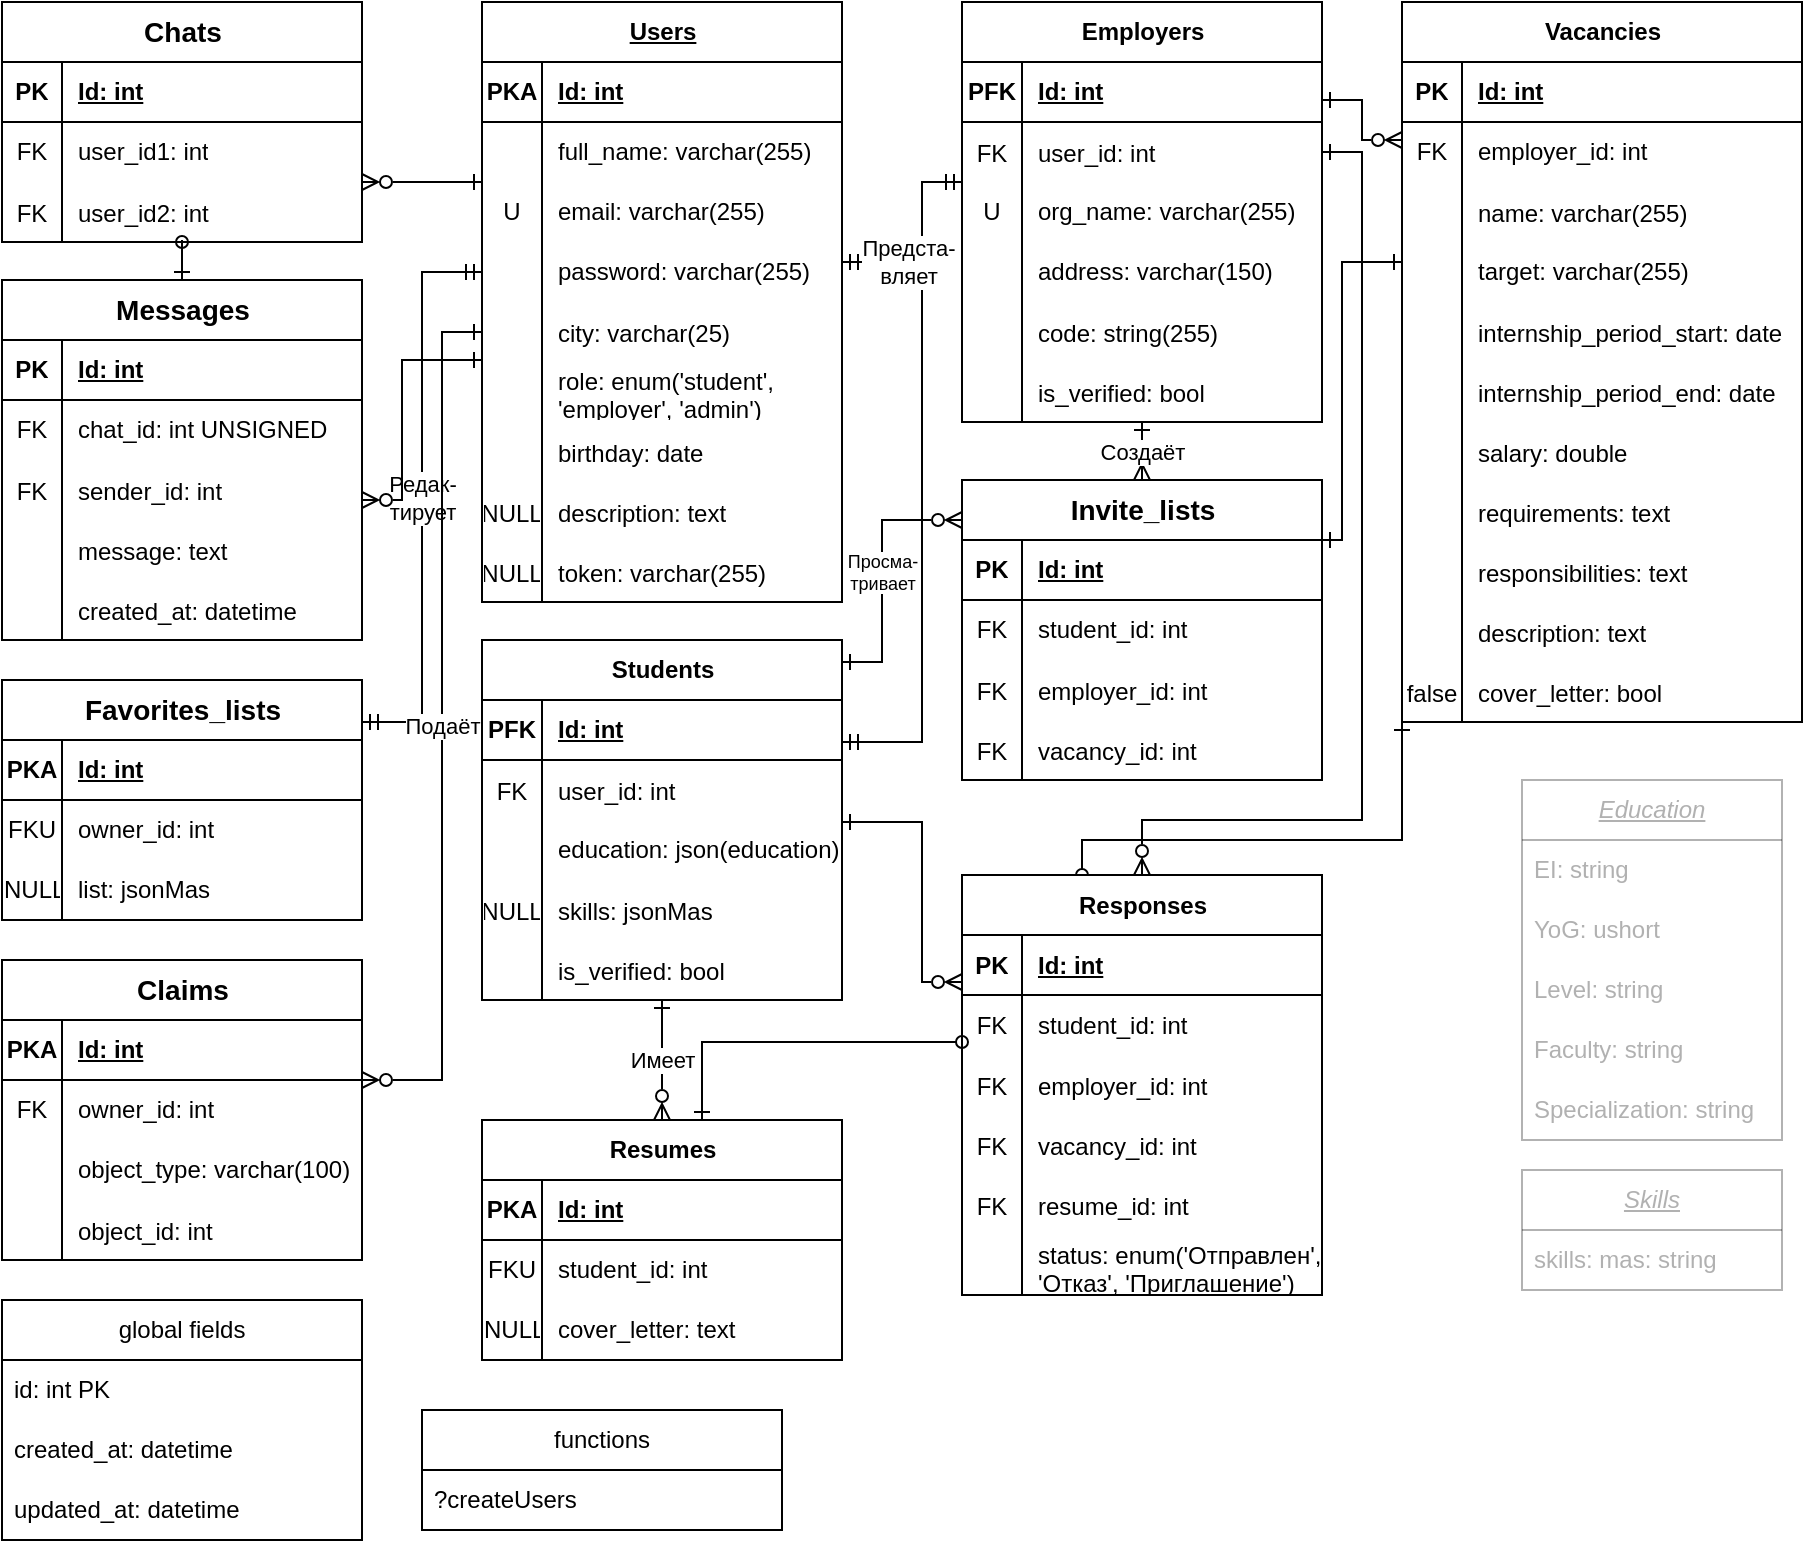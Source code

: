 <mxfile version="24.7.8">
  <diagram name="Страница — 1" id="VXjalVUGlrU4JdSlMvuu">
    <mxGraphModel dx="2050" dy="669" grid="1" gridSize="10" guides="1" tooltips="1" connect="1" arrows="1" fold="1" page="1" pageScale="1" pageWidth="1000" pageHeight="1000" math="0" shadow="0">
      <root>
        <mxCell id="0" />
        <mxCell id="1" parent="0" />
        <mxCell id="DmDwofTUEYRE4GaAsv0C-1" style="edgeStyle=orthogonalEdgeStyle;rounded=0;orthogonalLoop=1;jettySize=auto;html=1;endArrow=ERmandOne;endFill=0;startArrow=ERmandOne;startFill=0;movable=1;resizable=1;rotatable=1;deletable=1;editable=1;locked=0;connectable=1;" parent="1" source="c6beuPGobhmlin_hJAPG-1" target="c6beuPGobhmlin_hJAPG-55" edge="1">
          <mxGeometry relative="1" as="geometry">
            <Array as="points">
              <mxPoint x="-480" y="171" />
              <mxPoint x="-480" y="131" />
            </Array>
          </mxGeometry>
        </mxCell>
        <mxCell id="DmDwofTUEYRE4GaAsv0C-2" value="Предста-&lt;div&gt;вляет&lt;/div&gt;" style="edgeStyle=orthogonalEdgeStyle;rounded=0;orthogonalLoop=1;jettySize=auto;html=1;endArrow=ERmandOne;endFill=0;startArrow=ERmandOne;startFill=0;movable=1;resizable=1;rotatable=1;deletable=1;editable=1;locked=0;connectable=1;" parent="1" source="c6beuPGobhmlin_hJAPG-1" target="c6beuPGobhmlin_hJAPG-92" edge="1">
          <mxGeometry x="-0.795" relative="1" as="geometry">
            <Array as="points">
              <mxPoint x="-480" y="171" />
              <mxPoint x="-480" y="411" />
            </Array>
            <mxPoint as="offset" />
          </mxGeometry>
        </mxCell>
        <mxCell id="Ws2QWAtkcsl5eKcG2Obu-1" value="Редак-&lt;div&gt;тирует&lt;/div&gt;" style="edgeStyle=orthogonalEdgeStyle;rounded=0;orthogonalLoop=1;jettySize=auto;html=1;startArrow=ERmandOne;startFill=0;endArrow=ERmandOne;endFill=0;align=center;movable=1;resizable=1;rotatable=1;deletable=1;editable=1;locked=0;connectable=1;" parent="1" source="c6beuPGobhmlin_hJAPG-1" target="c6beuPGobhmlin_hJAPG-234" edge="1">
          <mxGeometry relative="1" as="geometry">
            <Array as="points">
              <mxPoint x="-730" y="176" />
              <mxPoint x="-730" y="401" />
            </Array>
          </mxGeometry>
        </mxCell>
        <mxCell id="c6beuPGobhmlin_hJAPG-1" value="Users" style="shape=table;startSize=30;container=1;collapsible=1;childLayout=tableLayout;fixedRows=1;rowLines=0;fontStyle=5;align=center;resizeLast=1;html=1;movable=1;resizable=1;rotatable=1;deletable=1;editable=1;locked=0;connectable=1;" parent="1" vertex="1">
          <mxGeometry x="-700" y="41" width="180" height="300" as="geometry" />
        </mxCell>
        <mxCell id="c6beuPGobhmlin_hJAPG-2" value="" style="shape=tableRow;horizontal=0;startSize=0;swimlaneHead=0;swimlaneBody=0;fillColor=none;collapsible=0;dropTarget=0;points=[[0,0.5],[1,0.5]];portConstraint=eastwest;top=0;left=0;right=0;bottom=1;movable=1;resizable=1;rotatable=1;deletable=1;editable=1;locked=0;connectable=1;" parent="c6beuPGobhmlin_hJAPG-1" vertex="1">
          <mxGeometry y="30" width="180" height="30" as="geometry" />
        </mxCell>
        <mxCell id="c6beuPGobhmlin_hJAPG-3" value="PKA" style="shape=partialRectangle;connectable=1;fillColor=none;top=0;left=0;bottom=0;right=0;fontStyle=1;overflow=hidden;whiteSpace=wrap;html=1;movable=1;resizable=1;rotatable=1;deletable=1;editable=1;locked=0;" parent="c6beuPGobhmlin_hJAPG-2" vertex="1">
          <mxGeometry width="30" height="30" as="geometry">
            <mxRectangle width="30" height="30" as="alternateBounds" />
          </mxGeometry>
        </mxCell>
        <mxCell id="c6beuPGobhmlin_hJAPG-4" value="Id: int" style="shape=partialRectangle;connectable=1;fillColor=none;top=0;left=0;bottom=0;right=0;align=left;spacingLeft=6;fontStyle=5;overflow=hidden;whiteSpace=wrap;html=1;movable=1;resizable=1;rotatable=1;deletable=1;editable=1;locked=0;" parent="c6beuPGobhmlin_hJAPG-2" vertex="1">
          <mxGeometry x="30" width="150" height="30" as="geometry">
            <mxRectangle width="150" height="30" as="alternateBounds" />
          </mxGeometry>
        </mxCell>
        <mxCell id="c6beuPGobhmlin_hJAPG-5" value="" style="shape=tableRow;horizontal=0;startSize=0;swimlaneHead=0;swimlaneBody=0;fillColor=none;collapsible=0;dropTarget=0;points=[[0,0.5],[1,0.5]];portConstraint=eastwest;top=0;left=0;right=0;bottom=0;movable=1;resizable=1;rotatable=1;deletable=1;editable=1;locked=0;connectable=1;" parent="c6beuPGobhmlin_hJAPG-1" vertex="1">
          <mxGeometry y="60" width="180" height="30" as="geometry" />
        </mxCell>
        <mxCell id="c6beuPGobhmlin_hJAPG-6" value="" style="shape=partialRectangle;connectable=1;fillColor=none;top=0;left=0;bottom=0;right=0;editable=1;overflow=hidden;whiteSpace=wrap;html=1;movable=1;resizable=1;rotatable=1;deletable=1;locked=0;" parent="c6beuPGobhmlin_hJAPG-5" vertex="1">
          <mxGeometry width="30" height="30" as="geometry">
            <mxRectangle width="30" height="30" as="alternateBounds" />
          </mxGeometry>
        </mxCell>
        <mxCell id="c6beuPGobhmlin_hJAPG-7" value="full_name: varchar(255)" style="shape=partialRectangle;connectable=1;fillColor=none;top=0;left=0;bottom=0;right=0;align=left;spacingLeft=6;overflow=hidden;whiteSpace=wrap;html=1;movable=1;resizable=1;rotatable=1;deletable=1;editable=1;locked=0;" parent="c6beuPGobhmlin_hJAPG-5" vertex="1">
          <mxGeometry x="30" width="150" height="30" as="geometry">
            <mxRectangle width="150" height="30" as="alternateBounds" />
          </mxGeometry>
        </mxCell>
        <mxCell id="c6beuPGobhmlin_hJAPG-8" value="" style="shape=tableRow;horizontal=0;startSize=0;swimlaneHead=0;swimlaneBody=0;fillColor=none;collapsible=0;dropTarget=0;points=[[0,0.5],[1,0.5]];portConstraint=eastwest;top=0;left=0;right=0;bottom=0;movable=1;resizable=1;rotatable=1;deletable=1;editable=1;locked=0;connectable=1;" parent="c6beuPGobhmlin_hJAPG-1" vertex="1">
          <mxGeometry y="90" width="180" height="30" as="geometry" />
        </mxCell>
        <mxCell id="c6beuPGobhmlin_hJAPG-9" value="U" style="shape=partialRectangle;connectable=1;fillColor=none;top=0;left=0;bottom=0;right=0;editable=1;overflow=hidden;whiteSpace=wrap;html=1;movable=1;resizable=1;rotatable=1;deletable=1;locked=0;" parent="c6beuPGobhmlin_hJAPG-8" vertex="1">
          <mxGeometry width="30" height="30" as="geometry">
            <mxRectangle width="30" height="30" as="alternateBounds" />
          </mxGeometry>
        </mxCell>
        <mxCell id="c6beuPGobhmlin_hJAPG-10" value="email: varchar(255)" style="shape=partialRectangle;connectable=1;fillColor=none;top=0;left=0;bottom=0;right=0;align=left;spacingLeft=6;overflow=hidden;whiteSpace=wrap;html=1;movable=1;resizable=1;rotatable=1;deletable=1;editable=1;locked=0;" parent="c6beuPGobhmlin_hJAPG-8" vertex="1">
          <mxGeometry x="30" width="150" height="30" as="geometry">
            <mxRectangle width="150" height="30" as="alternateBounds" />
          </mxGeometry>
        </mxCell>
        <mxCell id="c6beuPGobhmlin_hJAPG-11" value="" style="shape=tableRow;horizontal=0;startSize=0;swimlaneHead=0;swimlaneBody=0;fillColor=none;collapsible=0;dropTarget=0;points=[[0,0.5],[1,0.5]];portConstraint=eastwest;top=0;left=0;right=0;bottom=0;movable=1;resizable=1;rotatable=1;deletable=1;editable=1;locked=0;connectable=1;" parent="c6beuPGobhmlin_hJAPG-1" vertex="1">
          <mxGeometry y="120" width="180" height="30" as="geometry" />
        </mxCell>
        <mxCell id="c6beuPGobhmlin_hJAPG-12" value="" style="shape=partialRectangle;connectable=1;fillColor=none;top=0;left=0;bottom=0;right=0;editable=1;overflow=hidden;whiteSpace=wrap;html=1;movable=1;resizable=1;rotatable=1;deletable=1;locked=0;" parent="c6beuPGobhmlin_hJAPG-11" vertex="1">
          <mxGeometry width="30" height="30" as="geometry">
            <mxRectangle width="30" height="30" as="alternateBounds" />
          </mxGeometry>
        </mxCell>
        <mxCell id="c6beuPGobhmlin_hJAPG-13" value="password: varchar(255)" style="shape=partialRectangle;connectable=1;fillColor=none;top=0;left=0;bottom=0;right=0;align=left;spacingLeft=6;overflow=hidden;whiteSpace=wrap;html=1;movable=1;resizable=1;rotatable=1;deletable=1;editable=1;locked=0;" parent="c6beuPGobhmlin_hJAPG-11" vertex="1">
          <mxGeometry x="30" width="150" height="30" as="geometry">
            <mxRectangle width="150" height="30" as="alternateBounds" />
          </mxGeometry>
        </mxCell>
        <mxCell id="c6beuPGobhmlin_hJAPG-20" value="" style="shape=tableRow;horizontal=0;startSize=0;swimlaneHead=0;swimlaneBody=0;fillColor=none;collapsible=0;dropTarget=0;points=[[0,0.5],[1,0.5]];portConstraint=eastwest;top=0;left=0;right=0;bottom=0;movable=1;resizable=1;rotatable=1;deletable=1;editable=1;locked=0;connectable=1;" parent="c6beuPGobhmlin_hJAPG-1" vertex="1">
          <mxGeometry y="150" width="180" height="30" as="geometry" />
        </mxCell>
        <mxCell id="c6beuPGobhmlin_hJAPG-21" value="" style="shape=partialRectangle;connectable=1;fillColor=none;top=0;left=0;bottom=0;right=0;editable=1;overflow=hidden;movable=1;resizable=1;rotatable=1;deletable=1;locked=0;" parent="c6beuPGobhmlin_hJAPG-20" vertex="1">
          <mxGeometry width="30" height="30" as="geometry">
            <mxRectangle width="30" height="30" as="alternateBounds" />
          </mxGeometry>
        </mxCell>
        <mxCell id="c6beuPGobhmlin_hJAPG-22" value="city: varchar(25)" style="shape=partialRectangle;connectable=1;fillColor=none;top=0;left=0;bottom=0;right=0;align=left;spacingLeft=6;overflow=hidden;movable=1;resizable=1;rotatable=1;deletable=1;editable=1;locked=0;" parent="c6beuPGobhmlin_hJAPG-20" vertex="1">
          <mxGeometry x="30" width="150" height="30" as="geometry">
            <mxRectangle width="150" height="30" as="alternateBounds" />
          </mxGeometry>
        </mxCell>
        <mxCell id="c6beuPGobhmlin_hJAPG-52" value="" style="shape=tableRow;horizontal=0;startSize=0;swimlaneHead=0;swimlaneBody=0;fillColor=none;collapsible=0;dropTarget=0;points=[[0,0.5],[1,0.5]];portConstraint=eastwest;top=0;left=0;right=0;bottom=0;movable=1;resizable=1;rotatable=1;deletable=1;editable=1;locked=0;connectable=1;" parent="c6beuPGobhmlin_hJAPG-1" vertex="1">
          <mxGeometry y="180" width="180" height="30" as="geometry" />
        </mxCell>
        <mxCell id="c6beuPGobhmlin_hJAPG-53" value="" style="shape=partialRectangle;connectable=1;fillColor=none;top=0;left=0;bottom=0;right=0;editable=1;overflow=hidden;movable=1;resizable=1;rotatable=1;deletable=1;locked=0;" parent="c6beuPGobhmlin_hJAPG-52" vertex="1">
          <mxGeometry width="30" height="30" as="geometry">
            <mxRectangle width="30" height="30" as="alternateBounds" />
          </mxGeometry>
        </mxCell>
        <mxCell id="c6beuPGobhmlin_hJAPG-54" value="role: enum(&#39;student&#39;, &#39;employer&#39;, &#39;admin&#39;)" style="shape=partialRectangle;connectable=1;fillColor=none;top=0;left=0;bottom=0;right=0;align=left;spacingLeft=6;overflow=hidden;whiteSpace=wrap;movable=1;resizable=1;rotatable=1;deletable=1;editable=1;locked=0;" parent="c6beuPGobhmlin_hJAPG-52" vertex="1">
          <mxGeometry x="30" width="150" height="30" as="geometry">
            <mxRectangle width="150" height="30" as="alternateBounds" />
          </mxGeometry>
        </mxCell>
        <mxCell id="c6beuPGobhmlin_hJAPG-48" value="" style="shape=tableRow;horizontal=0;startSize=0;swimlaneHead=0;swimlaneBody=0;fillColor=none;collapsible=0;dropTarget=0;points=[[0,0.5],[1,0.5]];portConstraint=eastwest;top=0;left=0;right=0;bottom=0;movable=1;resizable=1;rotatable=1;deletable=1;editable=1;locked=0;connectable=1;" parent="c6beuPGobhmlin_hJAPG-1" vertex="1">
          <mxGeometry y="210" width="180" height="30" as="geometry" />
        </mxCell>
        <mxCell id="c6beuPGobhmlin_hJAPG-49" value="" style="shape=partialRectangle;connectable=1;fillColor=none;top=0;left=0;bottom=0;right=0;editable=1;overflow=hidden;movable=1;resizable=1;rotatable=1;deletable=1;locked=0;" parent="c6beuPGobhmlin_hJAPG-48" vertex="1">
          <mxGeometry width="30" height="30" as="geometry">
            <mxRectangle width="30" height="30" as="alternateBounds" />
          </mxGeometry>
        </mxCell>
        <mxCell id="c6beuPGobhmlin_hJAPG-50" value="birthday: date" style="shape=partialRectangle;connectable=1;fillColor=none;top=0;left=0;bottom=0;right=0;align=left;spacingLeft=6;overflow=hidden;movable=1;resizable=1;rotatable=1;deletable=1;editable=1;locked=0;" parent="c6beuPGobhmlin_hJAPG-48" vertex="1">
          <mxGeometry x="30" width="150" height="30" as="geometry">
            <mxRectangle width="150" height="30" as="alternateBounds" />
          </mxGeometry>
        </mxCell>
        <mxCell id="c6beuPGobhmlin_hJAPG-44" value="" style="shape=tableRow;horizontal=0;startSize=0;swimlaneHead=0;swimlaneBody=0;fillColor=none;collapsible=0;dropTarget=0;points=[[0,0.5],[1,0.5]];portConstraint=eastwest;top=0;left=0;right=0;bottom=0;movable=1;resizable=1;rotatable=1;deletable=1;editable=1;locked=0;connectable=1;" parent="c6beuPGobhmlin_hJAPG-1" vertex="1">
          <mxGeometry y="240" width="180" height="30" as="geometry" />
        </mxCell>
        <mxCell id="c6beuPGobhmlin_hJAPG-45" value="NULL" style="shape=partialRectangle;connectable=1;fillColor=none;top=0;left=0;bottom=0;right=0;editable=1;overflow=hidden;movable=1;resizable=1;rotatable=1;deletable=1;locked=0;" parent="c6beuPGobhmlin_hJAPG-44" vertex="1">
          <mxGeometry width="30" height="30" as="geometry">
            <mxRectangle width="30" height="30" as="alternateBounds" />
          </mxGeometry>
        </mxCell>
        <mxCell id="c6beuPGobhmlin_hJAPG-46" value="description: text" style="shape=partialRectangle;connectable=1;fillColor=none;top=0;left=0;bottom=0;right=0;align=left;spacingLeft=6;overflow=hidden;movable=1;resizable=1;rotatable=1;deletable=1;editable=1;locked=0;" parent="c6beuPGobhmlin_hJAPG-44" vertex="1">
          <mxGeometry x="30" width="150" height="30" as="geometry">
            <mxRectangle width="150" height="30" as="alternateBounds" />
          </mxGeometry>
        </mxCell>
        <mxCell id="awDoDT0509CS599c8gYp-5" value="" style="shape=tableRow;horizontal=0;startSize=0;swimlaneHead=0;swimlaneBody=0;fillColor=none;collapsible=0;dropTarget=0;points=[[0,0.5],[1,0.5]];portConstraint=eastwest;top=0;left=0;right=0;bottom=0;" parent="c6beuPGobhmlin_hJAPG-1" vertex="1">
          <mxGeometry y="270" width="180" height="30" as="geometry" />
        </mxCell>
        <mxCell id="awDoDT0509CS599c8gYp-6" value="NULL" style="shape=partialRectangle;connectable=0;fillColor=none;top=0;left=0;bottom=0;right=0;editable=1;overflow=hidden;" parent="awDoDT0509CS599c8gYp-5" vertex="1">
          <mxGeometry width="30" height="30" as="geometry">
            <mxRectangle width="30" height="30" as="alternateBounds" />
          </mxGeometry>
        </mxCell>
        <mxCell id="awDoDT0509CS599c8gYp-7" value="token: varchar(255)" style="shape=partialRectangle;connectable=0;fillColor=none;top=0;left=0;bottom=0;right=0;align=left;spacingLeft=6;overflow=hidden;" parent="awDoDT0509CS599c8gYp-5" vertex="1">
          <mxGeometry x="30" width="150" height="30" as="geometry">
            <mxRectangle width="150" height="30" as="alternateBounds" />
          </mxGeometry>
        </mxCell>
        <mxCell id="c6beuPGobhmlin_hJAPG-55" value="Employers" style="shape=table;startSize=30;container=1;collapsible=1;childLayout=tableLayout;fixedRows=1;rowLines=0;fontStyle=1;align=center;resizeLast=1;html=1;movable=1;resizable=1;rotatable=1;deletable=1;editable=1;locked=0;connectable=1;" parent="1" vertex="1">
          <mxGeometry x="-460" y="41" width="180" height="210" as="geometry" />
        </mxCell>
        <mxCell id="c6beuPGobhmlin_hJAPG-56" value="" style="shape=tableRow;horizontal=0;startSize=0;swimlaneHead=0;swimlaneBody=0;fillColor=none;collapsible=0;dropTarget=0;points=[[0,0.5],[1,0.5]];portConstraint=eastwest;top=0;left=0;right=0;bottom=1;movable=1;resizable=1;rotatable=1;deletable=1;editable=1;locked=0;connectable=1;" parent="c6beuPGobhmlin_hJAPG-55" vertex="1">
          <mxGeometry y="30" width="180" height="30" as="geometry" />
        </mxCell>
        <mxCell id="c6beuPGobhmlin_hJAPG-57" value="PFK" style="shape=partialRectangle;connectable=1;fillColor=none;top=0;left=0;bottom=0;right=0;fontStyle=1;overflow=hidden;whiteSpace=wrap;html=1;movable=1;resizable=1;rotatable=1;deletable=1;editable=1;locked=0;" parent="c6beuPGobhmlin_hJAPG-56" vertex="1">
          <mxGeometry width="30" height="30" as="geometry">
            <mxRectangle width="30" height="30" as="alternateBounds" />
          </mxGeometry>
        </mxCell>
        <mxCell id="c6beuPGobhmlin_hJAPG-58" value="Id: int" style="shape=partialRectangle;connectable=1;fillColor=none;top=0;left=0;bottom=0;right=0;align=left;spacingLeft=6;fontStyle=5;overflow=hidden;whiteSpace=wrap;html=1;movable=1;resizable=1;rotatable=1;deletable=1;editable=1;locked=0;" parent="c6beuPGobhmlin_hJAPG-56" vertex="1">
          <mxGeometry x="30" width="150" height="30" as="geometry">
            <mxRectangle width="150" height="30" as="alternateBounds" />
          </mxGeometry>
        </mxCell>
        <mxCell id="awDoDT0509CS599c8gYp-21" value="" style="shape=tableRow;horizontal=0;startSize=0;swimlaneHead=0;swimlaneBody=0;fillColor=none;collapsible=0;dropTarget=0;points=[[0,0.5],[1,0.5]];portConstraint=eastwest;top=0;left=0;right=0;bottom=0;" parent="c6beuPGobhmlin_hJAPG-55" vertex="1">
          <mxGeometry y="60" width="180" height="30" as="geometry" />
        </mxCell>
        <mxCell id="awDoDT0509CS599c8gYp-22" value="FK" style="shape=partialRectangle;connectable=0;fillColor=none;top=0;left=0;bottom=0;right=0;editable=1;overflow=hidden;" parent="awDoDT0509CS599c8gYp-21" vertex="1">
          <mxGeometry width="30" height="30" as="geometry">
            <mxRectangle width="30" height="30" as="alternateBounds" />
          </mxGeometry>
        </mxCell>
        <mxCell id="awDoDT0509CS599c8gYp-23" value="user_id: int" style="shape=partialRectangle;connectable=0;fillColor=none;top=0;left=0;bottom=0;right=0;align=left;spacingLeft=6;overflow=hidden;" parent="awDoDT0509CS599c8gYp-21" vertex="1">
          <mxGeometry x="30" width="150" height="30" as="geometry">
            <mxRectangle width="150" height="30" as="alternateBounds" />
          </mxGeometry>
        </mxCell>
        <mxCell id="c6beuPGobhmlin_hJAPG-59" value="" style="shape=tableRow;horizontal=0;startSize=0;swimlaneHead=0;swimlaneBody=0;fillColor=none;collapsible=0;dropTarget=0;points=[[0,0.5],[1,0.5]];portConstraint=eastwest;top=0;left=0;right=0;bottom=0;movable=1;resizable=1;rotatable=1;deletable=1;editable=1;locked=0;connectable=1;" parent="c6beuPGobhmlin_hJAPG-55" vertex="1">
          <mxGeometry y="90" width="180" height="30" as="geometry" />
        </mxCell>
        <mxCell id="c6beuPGobhmlin_hJAPG-60" value="U" style="shape=partialRectangle;connectable=1;fillColor=none;top=0;left=0;bottom=0;right=0;editable=1;overflow=hidden;whiteSpace=wrap;html=1;movable=1;resizable=1;rotatable=1;deletable=1;locked=0;" parent="c6beuPGobhmlin_hJAPG-59" vertex="1">
          <mxGeometry width="30" height="30" as="geometry">
            <mxRectangle width="30" height="30" as="alternateBounds" />
          </mxGeometry>
        </mxCell>
        <mxCell id="c6beuPGobhmlin_hJAPG-61" value="org_name: varchar(255)" style="shape=partialRectangle;connectable=1;fillColor=none;top=0;left=0;bottom=0;right=0;align=left;spacingLeft=6;overflow=hidden;whiteSpace=wrap;html=1;movable=1;resizable=1;rotatable=1;deletable=1;editable=1;locked=0;" parent="c6beuPGobhmlin_hJAPG-59" vertex="1">
          <mxGeometry x="30" width="150" height="30" as="geometry">
            <mxRectangle width="150" height="30" as="alternateBounds" />
          </mxGeometry>
        </mxCell>
        <mxCell id="c6beuPGobhmlin_hJAPG-65" value="" style="shape=tableRow;horizontal=0;startSize=0;swimlaneHead=0;swimlaneBody=0;fillColor=none;collapsible=0;dropTarget=0;points=[[0,0.5],[1,0.5]];portConstraint=eastwest;top=0;left=0;right=0;bottom=0;movable=1;resizable=1;rotatable=1;deletable=1;editable=1;locked=0;connectable=1;" parent="c6beuPGobhmlin_hJAPG-55" vertex="1">
          <mxGeometry y="120" width="180" height="30" as="geometry" />
        </mxCell>
        <mxCell id="c6beuPGobhmlin_hJAPG-66" value="" style="shape=partialRectangle;connectable=1;fillColor=none;top=0;left=0;bottom=0;right=0;editable=1;overflow=hidden;whiteSpace=wrap;html=1;movable=1;resizable=1;rotatable=1;deletable=1;locked=0;" parent="c6beuPGobhmlin_hJAPG-65" vertex="1">
          <mxGeometry width="30" height="30" as="geometry">
            <mxRectangle width="30" height="30" as="alternateBounds" />
          </mxGeometry>
        </mxCell>
        <mxCell id="c6beuPGobhmlin_hJAPG-67" value="address: varchar(150)" style="shape=partialRectangle;connectable=1;fillColor=none;top=0;left=0;bottom=0;right=0;align=left;spacingLeft=6;overflow=hidden;whiteSpace=wrap;html=1;movable=1;resizable=1;rotatable=1;deletable=1;editable=1;locked=0;" parent="c6beuPGobhmlin_hJAPG-65" vertex="1">
          <mxGeometry x="30" width="150" height="30" as="geometry">
            <mxRectangle width="150" height="30" as="alternateBounds" />
          </mxGeometry>
        </mxCell>
        <mxCell id="fc4jOpxv7EWTaBDwCYw8-3" value="" style="shape=tableRow;horizontal=0;startSize=0;swimlaneHead=0;swimlaneBody=0;fillColor=none;collapsible=0;dropTarget=0;points=[[0,0.5],[1,0.5]];portConstraint=eastwest;top=0;left=0;right=0;bottom=0;" parent="c6beuPGobhmlin_hJAPG-55" vertex="1">
          <mxGeometry y="150" width="180" height="30" as="geometry" />
        </mxCell>
        <mxCell id="fc4jOpxv7EWTaBDwCYw8-4" value="" style="shape=partialRectangle;connectable=0;fillColor=none;top=0;left=0;bottom=0;right=0;editable=1;overflow=hidden;" parent="fc4jOpxv7EWTaBDwCYw8-3" vertex="1">
          <mxGeometry width="30" height="30" as="geometry">
            <mxRectangle width="30" height="30" as="alternateBounds" />
          </mxGeometry>
        </mxCell>
        <mxCell id="fc4jOpxv7EWTaBDwCYw8-5" value="code: string(255)" style="shape=partialRectangle;connectable=0;fillColor=none;top=0;left=0;bottom=0;right=0;align=left;spacingLeft=6;overflow=hidden;" parent="fc4jOpxv7EWTaBDwCYw8-3" vertex="1">
          <mxGeometry x="30" width="150" height="30" as="geometry">
            <mxRectangle width="150" height="30" as="alternateBounds" />
          </mxGeometry>
        </mxCell>
        <mxCell id="c6beuPGobhmlin_hJAPG-71" value="" style="shape=tableRow;horizontal=0;startSize=0;swimlaneHead=0;swimlaneBody=0;fillColor=none;collapsible=0;dropTarget=0;points=[[0,0.5],[1,0.5]];portConstraint=eastwest;top=0;left=0;right=0;bottom=0;movable=1;resizable=1;rotatable=1;deletable=1;editable=1;locked=0;connectable=1;" parent="c6beuPGobhmlin_hJAPG-55" vertex="1">
          <mxGeometry y="180" width="180" height="30" as="geometry" />
        </mxCell>
        <mxCell id="c6beuPGobhmlin_hJAPG-72" value="" style="shape=partialRectangle;connectable=1;fillColor=none;top=0;left=0;bottom=0;right=0;editable=1;overflow=hidden;movable=1;resizable=1;rotatable=1;deletable=1;locked=0;" parent="c6beuPGobhmlin_hJAPG-71" vertex="1">
          <mxGeometry width="30" height="30" as="geometry">
            <mxRectangle width="30" height="30" as="alternateBounds" />
          </mxGeometry>
        </mxCell>
        <mxCell id="c6beuPGobhmlin_hJAPG-73" value="is_verified: bool" style="shape=partialRectangle;connectable=1;fillColor=none;top=0;left=0;bottom=0;right=0;align=left;spacingLeft=6;overflow=hidden;movable=1;resizable=1;rotatable=1;deletable=1;editable=1;locked=0;" parent="c6beuPGobhmlin_hJAPG-71" vertex="1">
          <mxGeometry x="30" width="150" height="30" as="geometry">
            <mxRectangle width="150" height="30" as="alternateBounds" />
          </mxGeometry>
        </mxCell>
        <mxCell id="c6beuPGobhmlin_hJAPG-92" value="Students" style="shape=table;startSize=30;container=1;collapsible=1;childLayout=tableLayout;fixedRows=1;rowLines=0;fontStyle=1;align=center;resizeLast=1;html=1;movable=1;resizable=1;rotatable=1;deletable=1;editable=1;locked=0;connectable=1;" parent="1" vertex="1">
          <mxGeometry x="-700" y="360" width="180" height="180" as="geometry" />
        </mxCell>
        <mxCell id="c6beuPGobhmlin_hJAPG-93" value="" style="shape=tableRow;horizontal=0;startSize=0;swimlaneHead=0;swimlaneBody=0;fillColor=none;collapsible=0;dropTarget=0;points=[[0,0.5],[1,0.5]];portConstraint=eastwest;top=0;left=0;right=0;bottom=1;movable=1;resizable=1;rotatable=1;deletable=1;editable=1;locked=0;connectable=1;" parent="c6beuPGobhmlin_hJAPG-92" vertex="1">
          <mxGeometry y="30" width="180" height="30" as="geometry" />
        </mxCell>
        <mxCell id="c6beuPGobhmlin_hJAPG-94" value="PFK" style="shape=partialRectangle;connectable=1;fillColor=none;top=0;left=0;bottom=0;right=0;fontStyle=1;overflow=hidden;whiteSpace=wrap;html=1;movable=1;resizable=1;rotatable=1;deletable=1;editable=1;locked=0;" parent="c6beuPGobhmlin_hJAPG-93" vertex="1">
          <mxGeometry width="30" height="30" as="geometry">
            <mxRectangle width="30" height="30" as="alternateBounds" />
          </mxGeometry>
        </mxCell>
        <mxCell id="c6beuPGobhmlin_hJAPG-95" value="Id: int" style="shape=partialRectangle;connectable=1;fillColor=none;top=0;left=0;bottom=0;right=0;align=left;spacingLeft=6;fontStyle=5;overflow=hidden;whiteSpace=wrap;html=1;movable=1;resizable=1;rotatable=1;deletable=1;editable=1;locked=0;" parent="c6beuPGobhmlin_hJAPG-93" vertex="1">
          <mxGeometry x="30" width="150" height="30" as="geometry">
            <mxRectangle width="150" height="30" as="alternateBounds" />
          </mxGeometry>
        </mxCell>
        <mxCell id="awDoDT0509CS599c8gYp-14" value="" style="shape=tableRow;horizontal=0;startSize=0;swimlaneHead=0;swimlaneBody=0;fillColor=none;collapsible=0;dropTarget=0;points=[[0,0.5],[1,0.5]];portConstraint=eastwest;top=0;left=0;right=0;bottom=0;" parent="c6beuPGobhmlin_hJAPG-92" vertex="1">
          <mxGeometry y="60" width="180" height="30" as="geometry" />
        </mxCell>
        <mxCell id="awDoDT0509CS599c8gYp-15" value="FK" style="shape=partialRectangle;connectable=0;fillColor=none;top=0;left=0;bottom=0;right=0;editable=1;overflow=hidden;" parent="awDoDT0509CS599c8gYp-14" vertex="1">
          <mxGeometry width="30" height="30" as="geometry">
            <mxRectangle width="30" height="30" as="alternateBounds" />
          </mxGeometry>
        </mxCell>
        <mxCell id="awDoDT0509CS599c8gYp-16" value="user_id: int" style="shape=partialRectangle;connectable=0;fillColor=none;top=0;left=0;bottom=0;right=0;align=left;spacingLeft=6;overflow=hidden;" parent="awDoDT0509CS599c8gYp-14" vertex="1">
          <mxGeometry x="30" width="150" height="30" as="geometry">
            <mxRectangle width="150" height="30" as="alternateBounds" />
          </mxGeometry>
        </mxCell>
        <mxCell id="c6beuPGobhmlin_hJAPG-96" value="" style="shape=tableRow;horizontal=0;startSize=0;swimlaneHead=0;swimlaneBody=0;fillColor=none;collapsible=0;dropTarget=0;points=[[0,0.5],[1,0.5]];portConstraint=eastwest;top=0;left=0;right=0;bottom=0;movable=1;resizable=1;rotatable=1;deletable=1;editable=1;locked=0;connectable=1;" parent="c6beuPGobhmlin_hJAPG-92" vertex="1">
          <mxGeometry y="90" width="180" height="30" as="geometry" />
        </mxCell>
        <mxCell id="c6beuPGobhmlin_hJAPG-97" value="" style="shape=partialRectangle;connectable=1;fillColor=none;top=0;left=0;bottom=0;right=0;editable=1;overflow=hidden;whiteSpace=wrap;html=1;movable=1;resizable=1;rotatable=1;deletable=1;locked=0;" parent="c6beuPGobhmlin_hJAPG-96" vertex="1">
          <mxGeometry width="30" height="30" as="geometry">
            <mxRectangle width="30" height="30" as="alternateBounds" />
          </mxGeometry>
        </mxCell>
        <mxCell id="c6beuPGobhmlin_hJAPG-98" value="education: json(education)" style="shape=partialRectangle;connectable=1;fillColor=none;top=0;left=0;bottom=0;right=0;align=left;spacingLeft=6;overflow=hidden;whiteSpace=wrap;html=1;movable=1;resizable=1;rotatable=1;deletable=1;editable=1;locked=0;" parent="c6beuPGobhmlin_hJAPG-96" vertex="1">
          <mxGeometry x="30" width="150" height="30" as="geometry">
            <mxRectangle width="150" height="30" as="alternateBounds" />
          </mxGeometry>
        </mxCell>
        <mxCell id="c6beuPGobhmlin_hJAPG-36" value="" style="shape=tableRow;horizontal=0;startSize=0;swimlaneHead=0;swimlaneBody=0;fillColor=none;collapsible=0;dropTarget=0;points=[[0,0.5],[1,0.5]];portConstraint=eastwest;top=0;left=0;right=0;bottom=0;movable=1;resizable=1;rotatable=1;deletable=1;editable=1;locked=0;connectable=1;" parent="c6beuPGobhmlin_hJAPG-92" vertex="1">
          <mxGeometry y="120" width="180" height="30" as="geometry" />
        </mxCell>
        <mxCell id="c6beuPGobhmlin_hJAPG-37" value="NULL" style="shape=partialRectangle;connectable=1;fillColor=none;top=0;left=0;bottom=0;right=0;editable=1;overflow=hidden;movable=1;resizable=1;rotatable=1;deletable=1;locked=0;" parent="c6beuPGobhmlin_hJAPG-36" vertex="1">
          <mxGeometry width="30" height="30" as="geometry">
            <mxRectangle width="30" height="30" as="alternateBounds" />
          </mxGeometry>
        </mxCell>
        <mxCell id="c6beuPGobhmlin_hJAPG-38" value="skills: jsonMas" style="shape=partialRectangle;connectable=1;fillColor=none;top=0;left=0;bottom=0;right=0;align=left;spacingLeft=6;overflow=hidden;movable=1;resizable=1;rotatable=1;deletable=1;editable=1;locked=0;" parent="c6beuPGobhmlin_hJAPG-36" vertex="1">
          <mxGeometry x="30" width="150" height="30" as="geometry">
            <mxRectangle width="150" height="30" as="alternateBounds" />
          </mxGeometry>
        </mxCell>
        <mxCell id="c6beuPGobhmlin_hJAPG-108" value="" style="shape=tableRow;horizontal=0;startSize=0;swimlaneHead=0;swimlaneBody=0;fillColor=none;collapsible=0;dropTarget=0;points=[[0,0.5],[1,0.5]];portConstraint=eastwest;top=0;left=0;right=0;bottom=0;movable=1;resizable=1;rotatable=1;deletable=1;editable=1;locked=0;connectable=1;" parent="c6beuPGobhmlin_hJAPG-92" vertex="1">
          <mxGeometry y="150" width="180" height="30" as="geometry" />
        </mxCell>
        <mxCell id="c6beuPGobhmlin_hJAPG-109" value="" style="shape=partialRectangle;connectable=1;fillColor=none;top=0;left=0;bottom=0;right=0;editable=1;overflow=hidden;movable=1;resizable=1;rotatable=1;deletable=1;locked=0;" parent="c6beuPGobhmlin_hJAPG-108" vertex="1">
          <mxGeometry width="30" height="30" as="geometry">
            <mxRectangle width="30" height="30" as="alternateBounds" />
          </mxGeometry>
        </mxCell>
        <mxCell id="c6beuPGobhmlin_hJAPG-110" value="is_verified: bool" style="shape=partialRectangle;connectable=1;fillColor=none;top=0;left=0;bottom=0;right=0;align=left;spacingLeft=6;overflow=hidden;movable=1;resizable=1;rotatable=1;deletable=1;editable=1;locked=0;" parent="c6beuPGobhmlin_hJAPG-108" vertex="1">
          <mxGeometry x="30" width="150" height="30" as="geometry">
            <mxRectangle width="150" height="30" as="alternateBounds" />
          </mxGeometry>
        </mxCell>
        <mxCell id="c6beuPGobhmlin_hJAPG-111" value="Education" style="swimlane;fontStyle=6;childLayout=stackLayout;horizontal=1;startSize=30;horizontalStack=0;resizeParent=1;resizeParentMax=0;resizeLast=0;collapsible=1;marginBottom=0;whiteSpace=wrap;html=1;fillColor=default;swimlaneFillColor=none;swimlaneLine=1;glass=0;shadow=0;rounded=0;comic=0;enumerate=0;opacity=30;textOpacity=30;movable=1;resizable=1;rotatable=1;deletable=1;editable=1;locked=0;connectable=1;" parent="1" vertex="1">
          <mxGeometry x="-180" y="430" width="130" height="180" as="geometry">
            <mxRectangle x="-380" y="320" width="90" height="30" as="alternateBounds" />
          </mxGeometry>
        </mxCell>
        <mxCell id="c6beuPGobhmlin_hJAPG-113" value="EI: string" style="text;strokeColor=none;fillColor=none;align=left;verticalAlign=middle;spacingLeft=4;spacingRight=4;overflow=hidden;points=[[0,0.5],[1,0.5]];portConstraint=eastwest;rotatable=1;whiteSpace=wrap;html=1;textOpacity=30;movable=1;resizable=1;deletable=1;editable=1;locked=0;connectable=1;" parent="c6beuPGobhmlin_hJAPG-111" vertex="1">
          <mxGeometry y="30" width="130" height="30" as="geometry" />
        </mxCell>
        <mxCell id="c6beuPGobhmlin_hJAPG-117" value="YoG: ushort" style="text;strokeColor=none;fillColor=none;align=left;verticalAlign=middle;spacingLeft=4;spacingRight=4;overflow=hidden;points=[[0,0.5],[1,0.5]];portConstraint=eastwest;rotatable=1;whiteSpace=wrap;html=1;textOpacity=30;movable=1;resizable=1;deletable=1;editable=1;locked=0;connectable=1;" parent="c6beuPGobhmlin_hJAPG-111" vertex="1">
          <mxGeometry y="60" width="130" height="30" as="geometry" />
        </mxCell>
        <mxCell id="c6beuPGobhmlin_hJAPG-112" value="Level: string" style="text;strokeColor=none;fillColor=none;align=left;verticalAlign=middle;spacingLeft=4;spacingRight=4;overflow=hidden;points=[[0,0.5],[1,0.5]];portConstraint=eastwest;rotatable=1;whiteSpace=wrap;html=1;textOpacity=30;movable=1;resizable=1;deletable=1;editable=1;locked=0;connectable=1;" parent="c6beuPGobhmlin_hJAPG-111" vertex="1">
          <mxGeometry y="90" width="130" height="30" as="geometry" />
        </mxCell>
        <mxCell id="c6beuPGobhmlin_hJAPG-114" value="Faculty: string" style="text;strokeColor=none;fillColor=none;align=left;verticalAlign=middle;spacingLeft=4;spacingRight=4;overflow=hidden;points=[[0,0.5],[1,0.5]];portConstraint=eastwest;rotatable=1;whiteSpace=wrap;html=1;textOpacity=30;movable=1;resizable=1;deletable=1;editable=1;locked=0;connectable=1;" parent="c6beuPGobhmlin_hJAPG-111" vertex="1">
          <mxGeometry y="120" width="130" height="30" as="geometry" />
        </mxCell>
        <mxCell id="c6beuPGobhmlin_hJAPG-115" value="Specialization: string" style="text;strokeColor=none;fillColor=none;align=left;verticalAlign=middle;spacingLeft=4;spacingRight=4;overflow=hidden;points=[[0,0.5],[1,0.5]];portConstraint=eastwest;rotatable=1;whiteSpace=wrap;html=1;textOpacity=30;movable=1;resizable=1;deletable=1;editable=1;locked=0;connectable=1;" parent="c6beuPGobhmlin_hJAPG-111" vertex="1">
          <mxGeometry y="150" width="130" height="30" as="geometry" />
        </mxCell>
        <mxCell id="Ws2QWAtkcsl5eKcG2Obu-3" value="Имеет" style="edgeStyle=orthogonalEdgeStyle;rounded=0;orthogonalLoop=1;jettySize=auto;html=1;endArrow=ERone;endFill=0;startArrow=ERzeroToMany;startFill=0;movable=1;resizable=1;rotatable=1;deletable=1;editable=1;locked=0;connectable=1;" parent="1" source="c6beuPGobhmlin_hJAPG-125" target="c6beuPGobhmlin_hJAPG-92" edge="1">
          <mxGeometry relative="1" as="geometry">
            <Array as="points">
              <mxPoint x="-610" y="551" />
            </Array>
          </mxGeometry>
        </mxCell>
        <mxCell id="c6beuPGobhmlin_hJAPG-125" value="Resumes" style="shape=table;startSize=30;container=1;collapsible=1;childLayout=tableLayout;fixedRows=1;rowLines=0;fontStyle=1;align=center;resizeLast=1;html=1;movable=1;resizable=1;rotatable=1;deletable=1;editable=1;locked=0;connectable=1;" parent="1" vertex="1">
          <mxGeometry x="-700" y="600" width="180" height="120" as="geometry" />
        </mxCell>
        <mxCell id="c6beuPGobhmlin_hJAPG-126" value="" style="shape=tableRow;horizontal=0;startSize=0;swimlaneHead=0;swimlaneBody=0;fillColor=none;collapsible=0;dropTarget=0;points=[[0,0.5],[1,0.5]];portConstraint=eastwest;top=0;left=0;right=0;bottom=1;movable=1;resizable=1;rotatable=1;deletable=1;editable=1;locked=0;connectable=1;" parent="c6beuPGobhmlin_hJAPG-125" vertex="1">
          <mxGeometry y="30" width="180" height="30" as="geometry" />
        </mxCell>
        <mxCell id="c6beuPGobhmlin_hJAPG-127" value="PKA" style="shape=partialRectangle;connectable=1;fillColor=none;top=0;left=0;bottom=0;right=0;fontStyle=1;overflow=hidden;whiteSpace=wrap;html=1;movable=1;resizable=1;rotatable=1;deletable=1;editable=1;locked=0;" parent="c6beuPGobhmlin_hJAPG-126" vertex="1">
          <mxGeometry width="30" height="30" as="geometry">
            <mxRectangle width="30" height="30" as="alternateBounds" />
          </mxGeometry>
        </mxCell>
        <mxCell id="c6beuPGobhmlin_hJAPG-128" value="Id: int" style="shape=partialRectangle;connectable=1;fillColor=none;top=0;left=0;bottom=0;right=0;align=left;spacingLeft=6;fontStyle=5;overflow=hidden;whiteSpace=wrap;html=1;movable=1;resizable=1;rotatable=1;deletable=1;editable=1;locked=0;" parent="c6beuPGobhmlin_hJAPG-126" vertex="1">
          <mxGeometry x="30" width="150" height="30" as="geometry">
            <mxRectangle width="150" height="30" as="alternateBounds" />
          </mxGeometry>
        </mxCell>
        <mxCell id="c6beuPGobhmlin_hJAPG-129" value="" style="shape=tableRow;horizontal=0;startSize=0;swimlaneHead=0;swimlaneBody=0;fillColor=none;collapsible=0;dropTarget=0;points=[[0,0.5],[1,0.5]];portConstraint=eastwest;top=0;left=0;right=0;bottom=0;movable=1;resizable=1;rotatable=1;deletable=1;editable=1;locked=0;connectable=1;" parent="c6beuPGobhmlin_hJAPG-125" vertex="1">
          <mxGeometry y="60" width="180" height="30" as="geometry" />
        </mxCell>
        <mxCell id="c6beuPGobhmlin_hJAPG-130" value="FKU" style="shape=partialRectangle;connectable=1;fillColor=none;top=0;left=0;bottom=0;right=0;editable=1;overflow=hidden;whiteSpace=wrap;html=1;movable=1;resizable=1;rotatable=1;deletable=1;locked=0;" parent="c6beuPGobhmlin_hJAPG-129" vertex="1">
          <mxGeometry width="30" height="30" as="geometry">
            <mxRectangle width="30" height="30" as="alternateBounds" />
          </mxGeometry>
        </mxCell>
        <mxCell id="c6beuPGobhmlin_hJAPG-131" value="student_id: int" style="shape=partialRectangle;connectable=1;fillColor=none;top=0;left=0;bottom=0;right=0;align=left;spacingLeft=6;overflow=hidden;whiteSpace=wrap;html=1;movable=1;resizable=1;rotatable=1;deletable=1;editable=1;locked=0;" parent="c6beuPGobhmlin_hJAPG-129" vertex="1">
          <mxGeometry x="30" width="150" height="30" as="geometry">
            <mxRectangle width="150" height="30" as="alternateBounds" />
          </mxGeometry>
        </mxCell>
        <mxCell id="c6beuPGobhmlin_hJAPG-132" value="" style="shape=tableRow;horizontal=0;startSize=0;swimlaneHead=0;swimlaneBody=0;fillColor=none;collapsible=0;dropTarget=0;points=[[0,0.5],[1,0.5]];portConstraint=eastwest;top=0;left=0;right=0;bottom=0;movable=1;resizable=1;rotatable=1;deletable=1;editable=1;locked=0;connectable=1;" parent="c6beuPGobhmlin_hJAPG-125" vertex="1">
          <mxGeometry y="90" width="180" height="30" as="geometry" />
        </mxCell>
        <mxCell id="c6beuPGobhmlin_hJAPG-133" value="NULL" style="shape=partialRectangle;connectable=1;fillColor=none;top=0;left=0;bottom=0;right=0;editable=1;overflow=hidden;whiteSpace=wrap;html=1;movable=1;resizable=1;rotatable=1;deletable=1;locked=0;" parent="c6beuPGobhmlin_hJAPG-132" vertex="1">
          <mxGeometry width="30" height="30" as="geometry">
            <mxRectangle width="30" height="30" as="alternateBounds" />
          </mxGeometry>
        </mxCell>
        <mxCell id="c6beuPGobhmlin_hJAPG-134" value="cover_letter: text" style="shape=partialRectangle;connectable=1;fillColor=none;top=0;left=0;bottom=0;right=0;align=left;spacingLeft=6;overflow=hidden;whiteSpace=wrap;html=1;movable=1;resizable=1;rotatable=1;deletable=1;editable=1;locked=0;" parent="c6beuPGobhmlin_hJAPG-132" vertex="1">
          <mxGeometry x="30" width="150" height="30" as="geometry">
            <mxRectangle width="150" height="30" as="alternateBounds" />
          </mxGeometry>
        </mxCell>
        <mxCell id="c6beuPGobhmlin_hJAPG-150" value="Vacancies" style="shape=table;startSize=30;container=1;collapsible=1;childLayout=tableLayout;fixedRows=1;rowLines=0;fontStyle=1;align=center;resizeLast=1;html=1;movable=1;resizable=1;rotatable=1;deletable=1;editable=1;locked=0;connectable=1;" parent="1" vertex="1">
          <mxGeometry x="-240" y="41" width="200" height="360" as="geometry" />
        </mxCell>
        <mxCell id="c6beuPGobhmlin_hJAPG-151" value="" style="shape=tableRow;horizontal=0;startSize=0;swimlaneHead=0;swimlaneBody=0;fillColor=none;collapsible=0;dropTarget=0;points=[[0,0.5],[1,0.5]];portConstraint=eastwest;top=0;left=0;right=0;bottom=1;movable=1;resizable=1;rotatable=1;deletable=1;editable=1;locked=0;connectable=1;" parent="c6beuPGobhmlin_hJAPG-150" vertex="1">
          <mxGeometry y="30" width="200" height="30" as="geometry" />
        </mxCell>
        <mxCell id="c6beuPGobhmlin_hJAPG-152" value="PK" style="shape=partialRectangle;connectable=1;fillColor=none;top=0;left=0;bottom=0;right=0;fontStyle=1;overflow=hidden;whiteSpace=wrap;html=1;movable=1;resizable=1;rotatable=1;deletable=1;editable=1;locked=0;" parent="c6beuPGobhmlin_hJAPG-151" vertex="1">
          <mxGeometry width="30" height="30" as="geometry">
            <mxRectangle width="30" height="30" as="alternateBounds" />
          </mxGeometry>
        </mxCell>
        <mxCell id="c6beuPGobhmlin_hJAPG-153" value="Id: int" style="shape=partialRectangle;connectable=1;fillColor=none;top=0;left=0;bottom=0;right=0;align=left;spacingLeft=6;fontStyle=5;overflow=hidden;whiteSpace=wrap;html=1;movable=1;resizable=1;rotatable=1;deletable=1;editable=1;locked=0;" parent="c6beuPGobhmlin_hJAPG-151" vertex="1">
          <mxGeometry x="30" width="170" height="30" as="geometry">
            <mxRectangle width="170" height="30" as="alternateBounds" />
          </mxGeometry>
        </mxCell>
        <mxCell id="c6beuPGobhmlin_hJAPG-154" value="" style="shape=tableRow;horizontal=0;startSize=0;swimlaneHead=0;swimlaneBody=0;fillColor=none;collapsible=0;dropTarget=0;points=[[0,0.5],[1,0.5]];portConstraint=eastwest;top=0;left=0;right=0;bottom=0;movable=1;resizable=1;rotatable=1;deletable=1;editable=1;locked=0;connectable=1;" parent="c6beuPGobhmlin_hJAPG-150" vertex="1">
          <mxGeometry y="60" width="200" height="30" as="geometry" />
        </mxCell>
        <mxCell id="c6beuPGobhmlin_hJAPG-155" value="FK" style="shape=partialRectangle;connectable=1;fillColor=none;top=0;left=0;bottom=0;right=0;editable=1;overflow=hidden;whiteSpace=wrap;html=1;movable=1;resizable=1;rotatable=1;deletable=1;locked=0;" parent="c6beuPGobhmlin_hJAPG-154" vertex="1">
          <mxGeometry width="30" height="30" as="geometry">
            <mxRectangle width="30" height="30" as="alternateBounds" />
          </mxGeometry>
        </mxCell>
        <mxCell id="c6beuPGobhmlin_hJAPG-156" value="employer_id: int" style="shape=partialRectangle;connectable=1;fillColor=none;top=0;left=0;bottom=0;right=0;align=left;spacingLeft=6;overflow=hidden;whiteSpace=wrap;html=1;movable=1;resizable=1;rotatable=1;deletable=1;editable=1;locked=0;" parent="c6beuPGobhmlin_hJAPG-154" vertex="1">
          <mxGeometry x="30" width="170" height="30" as="geometry">
            <mxRectangle width="170" height="30" as="alternateBounds" />
          </mxGeometry>
        </mxCell>
        <mxCell id="Uo8w4cWbSFUGzNoIKGQz-2" value="" style="shape=tableRow;horizontal=0;startSize=0;swimlaneHead=0;swimlaneBody=0;fillColor=none;collapsible=0;dropTarget=0;points=[[0,0.5],[1,0.5]];portConstraint=eastwest;top=0;left=0;right=0;bottom=0;" parent="c6beuPGobhmlin_hJAPG-150" vertex="1">
          <mxGeometry y="90" width="200" height="30" as="geometry" />
        </mxCell>
        <mxCell id="Uo8w4cWbSFUGzNoIKGQz-3" value="" style="shape=partialRectangle;connectable=0;fillColor=none;top=0;left=0;bottom=0;right=0;editable=1;overflow=hidden;" parent="Uo8w4cWbSFUGzNoIKGQz-2" vertex="1">
          <mxGeometry width="30" height="30" as="geometry">
            <mxRectangle width="30" height="30" as="alternateBounds" />
          </mxGeometry>
        </mxCell>
        <mxCell id="Uo8w4cWbSFUGzNoIKGQz-4" value="name: varchar(255)" style="shape=partialRectangle;connectable=0;fillColor=none;top=0;left=0;bottom=0;right=0;align=left;spacingLeft=6;overflow=hidden;" parent="Uo8w4cWbSFUGzNoIKGQz-2" vertex="1">
          <mxGeometry x="30" width="170" height="30" as="geometry">
            <mxRectangle width="170" height="30" as="alternateBounds" />
          </mxGeometry>
        </mxCell>
        <mxCell id="c6beuPGobhmlin_hJAPG-157" value="" style="shape=tableRow;horizontal=0;startSize=0;swimlaneHead=0;swimlaneBody=0;fillColor=none;collapsible=0;dropTarget=0;points=[[0,0.5],[1,0.5]];portConstraint=eastwest;top=0;left=0;right=0;bottom=0;movable=1;resizable=1;rotatable=1;deletable=1;editable=1;locked=0;connectable=1;" parent="c6beuPGobhmlin_hJAPG-150" vertex="1">
          <mxGeometry y="120" width="200" height="30" as="geometry" />
        </mxCell>
        <mxCell id="c6beuPGobhmlin_hJAPG-158" value="" style="shape=partialRectangle;connectable=1;fillColor=none;top=0;left=0;bottom=0;right=0;editable=1;overflow=hidden;whiteSpace=wrap;html=1;movable=1;resizable=1;rotatable=1;deletable=1;locked=0;" parent="c6beuPGobhmlin_hJAPG-157" vertex="1">
          <mxGeometry width="30" height="30" as="geometry">
            <mxRectangle width="30" height="30" as="alternateBounds" />
          </mxGeometry>
        </mxCell>
        <mxCell id="c6beuPGobhmlin_hJAPG-159" value="target: varchar(255)" style="shape=partialRectangle;connectable=1;fillColor=none;top=0;left=0;bottom=0;right=0;align=left;spacingLeft=6;overflow=hidden;whiteSpace=wrap;html=1;movable=1;resizable=1;rotatable=1;deletable=1;editable=1;locked=0;" parent="c6beuPGobhmlin_hJAPG-157" vertex="1">
          <mxGeometry x="30" width="170" height="30" as="geometry">
            <mxRectangle width="170" height="30" as="alternateBounds" />
          </mxGeometry>
        </mxCell>
        <mxCell id="c6beuPGobhmlin_hJAPG-160" value="" style="shape=tableRow;horizontal=0;startSize=0;swimlaneHead=0;swimlaneBody=0;fillColor=none;collapsible=0;dropTarget=0;points=[[0,0.5],[1,0.5]];portConstraint=eastwest;top=0;left=0;right=0;bottom=0;movable=1;resizable=1;rotatable=1;deletable=1;editable=1;locked=0;connectable=1;" parent="c6beuPGobhmlin_hJAPG-150" vertex="1">
          <mxGeometry y="150" width="200" height="30" as="geometry" />
        </mxCell>
        <mxCell id="c6beuPGobhmlin_hJAPG-161" value="" style="shape=partialRectangle;connectable=1;fillColor=none;top=0;left=0;bottom=0;right=0;editable=1;overflow=hidden;movable=1;resizable=1;rotatable=1;deletable=1;locked=0;" parent="c6beuPGobhmlin_hJAPG-160" vertex="1">
          <mxGeometry width="30" height="30" as="geometry">
            <mxRectangle width="30" height="30" as="alternateBounds" />
          </mxGeometry>
        </mxCell>
        <mxCell id="c6beuPGobhmlin_hJAPG-162" value="internship_period_start: date" style="shape=partialRectangle;connectable=1;fillColor=none;top=0;left=0;bottom=0;right=0;align=left;spacingLeft=6;overflow=hidden;movable=1;resizable=1;rotatable=1;deletable=1;editable=1;locked=0;" parent="c6beuPGobhmlin_hJAPG-160" vertex="1">
          <mxGeometry x="30" width="170" height="30" as="geometry">
            <mxRectangle width="170" height="30" as="alternateBounds" />
          </mxGeometry>
        </mxCell>
        <mxCell id="c6beuPGobhmlin_hJAPG-163" value="" style="shape=tableRow;horizontal=0;startSize=0;swimlaneHead=0;swimlaneBody=0;fillColor=none;collapsible=0;dropTarget=0;points=[[0,0.5],[1,0.5]];portConstraint=eastwest;top=0;left=0;right=0;bottom=0;movable=1;resizable=1;rotatable=1;deletable=1;editable=1;locked=0;connectable=1;" parent="c6beuPGobhmlin_hJAPG-150" vertex="1">
          <mxGeometry y="180" width="200" height="30" as="geometry" />
        </mxCell>
        <mxCell id="c6beuPGobhmlin_hJAPG-164" value="" style="shape=partialRectangle;connectable=1;fillColor=none;top=0;left=0;bottom=0;right=0;editable=1;overflow=hidden;movable=1;resizable=1;rotatable=1;deletable=1;locked=0;" parent="c6beuPGobhmlin_hJAPG-163" vertex="1">
          <mxGeometry width="30" height="30" as="geometry">
            <mxRectangle width="30" height="30" as="alternateBounds" />
          </mxGeometry>
        </mxCell>
        <mxCell id="c6beuPGobhmlin_hJAPG-165" value="internship_period_end: date" style="shape=partialRectangle;connectable=1;fillColor=none;top=0;left=0;bottom=0;right=0;align=left;spacingLeft=6;overflow=hidden;movable=1;resizable=1;rotatable=1;deletable=1;editable=1;locked=0;" parent="c6beuPGobhmlin_hJAPG-163" vertex="1">
          <mxGeometry x="30" width="170" height="30" as="geometry">
            <mxRectangle width="170" height="30" as="alternateBounds" />
          </mxGeometry>
        </mxCell>
        <mxCell id="c6beuPGobhmlin_hJAPG-166" value="" style="shape=tableRow;horizontal=0;startSize=0;swimlaneHead=0;swimlaneBody=0;fillColor=none;collapsible=0;dropTarget=0;points=[[0,0.5],[1,0.5]];portConstraint=eastwest;top=0;left=0;right=0;bottom=0;movable=1;resizable=1;rotatable=1;deletable=1;editable=1;locked=0;connectable=1;" parent="c6beuPGobhmlin_hJAPG-150" vertex="1">
          <mxGeometry y="210" width="200" height="30" as="geometry" />
        </mxCell>
        <mxCell id="c6beuPGobhmlin_hJAPG-167" value="" style="shape=partialRectangle;connectable=1;fillColor=none;top=0;left=0;bottom=0;right=0;editable=1;overflow=hidden;movable=1;resizable=1;rotatable=1;deletable=1;locked=0;" parent="c6beuPGobhmlin_hJAPG-166" vertex="1">
          <mxGeometry width="30" height="30" as="geometry">
            <mxRectangle width="30" height="30" as="alternateBounds" />
          </mxGeometry>
        </mxCell>
        <mxCell id="c6beuPGobhmlin_hJAPG-168" value="salary: double" style="shape=partialRectangle;connectable=1;fillColor=none;top=0;left=0;bottom=0;right=0;align=left;spacingLeft=6;overflow=hidden;movable=1;resizable=1;rotatable=1;deletable=1;editable=1;locked=0;" parent="c6beuPGobhmlin_hJAPG-166" vertex="1">
          <mxGeometry x="30" width="170" height="30" as="geometry">
            <mxRectangle width="170" height="30" as="alternateBounds" />
          </mxGeometry>
        </mxCell>
        <mxCell id="c6beuPGobhmlin_hJAPG-40" value="" style="shape=tableRow;horizontal=0;startSize=0;swimlaneHead=0;swimlaneBody=0;fillColor=none;collapsible=0;dropTarget=0;points=[[0,0.5],[1,0.5]];portConstraint=eastwest;top=0;left=0;right=0;bottom=0;movable=1;resizable=1;rotatable=1;deletable=1;editable=1;locked=0;connectable=1;" parent="c6beuPGobhmlin_hJAPG-150" vertex="1">
          <mxGeometry y="240" width="200" height="30" as="geometry" />
        </mxCell>
        <mxCell id="c6beuPGobhmlin_hJAPG-41" value="" style="shape=partialRectangle;connectable=1;fillColor=none;top=0;left=0;bottom=0;right=0;editable=1;overflow=hidden;movable=1;resizable=1;rotatable=1;deletable=1;locked=0;" parent="c6beuPGobhmlin_hJAPG-40" vertex="1">
          <mxGeometry width="30" height="30" as="geometry">
            <mxRectangle width="30" height="30" as="alternateBounds" />
          </mxGeometry>
        </mxCell>
        <mxCell id="c6beuPGobhmlin_hJAPG-42" value="requirements: text" style="shape=partialRectangle;connectable=1;fillColor=none;top=0;left=0;bottom=0;right=0;align=left;spacingLeft=6;overflow=hidden;movable=1;resizable=1;rotatable=1;deletable=1;editable=1;locked=0;" parent="c6beuPGobhmlin_hJAPG-40" vertex="1">
          <mxGeometry x="30" width="170" height="30" as="geometry">
            <mxRectangle width="170" height="30" as="alternateBounds" />
          </mxGeometry>
        </mxCell>
        <mxCell id="c6beuPGobhmlin_hJAPG-32" value="" style="shape=tableRow;horizontal=0;startSize=0;swimlaneHead=0;swimlaneBody=0;fillColor=none;collapsible=0;dropTarget=0;points=[[0,0.5],[1,0.5]];portConstraint=eastwest;top=0;left=0;right=0;bottom=0;movable=1;resizable=1;rotatable=1;deletable=1;editable=1;locked=0;connectable=1;" parent="c6beuPGobhmlin_hJAPG-150" vertex="1">
          <mxGeometry y="270" width="200" height="30" as="geometry" />
        </mxCell>
        <mxCell id="c6beuPGobhmlin_hJAPG-33" value="" style="shape=partialRectangle;connectable=1;fillColor=none;top=0;left=0;bottom=0;right=0;editable=1;overflow=hidden;movable=1;resizable=1;rotatable=1;deletable=1;locked=0;" parent="c6beuPGobhmlin_hJAPG-32" vertex="1">
          <mxGeometry width="30" height="30" as="geometry">
            <mxRectangle width="30" height="30" as="alternateBounds" />
          </mxGeometry>
        </mxCell>
        <mxCell id="c6beuPGobhmlin_hJAPG-34" value="responsibilities: text" style="shape=partialRectangle;connectable=1;fillColor=none;top=0;left=0;bottom=0;right=0;align=left;spacingLeft=6;overflow=hidden;movable=1;resizable=1;rotatable=1;deletable=1;editable=1;locked=0;" parent="c6beuPGobhmlin_hJAPG-32" vertex="1">
          <mxGeometry x="30" width="170" height="30" as="geometry">
            <mxRectangle width="170" height="30" as="alternateBounds" />
          </mxGeometry>
        </mxCell>
        <mxCell id="Uo8w4cWbSFUGzNoIKGQz-10" value="" style="shape=tableRow;horizontal=0;startSize=0;swimlaneHead=0;swimlaneBody=0;fillColor=none;collapsible=0;dropTarget=0;points=[[0,0.5],[1,0.5]];portConstraint=eastwest;top=0;left=0;right=0;bottom=0;" parent="c6beuPGobhmlin_hJAPG-150" vertex="1">
          <mxGeometry y="300" width="200" height="30" as="geometry" />
        </mxCell>
        <mxCell id="Uo8w4cWbSFUGzNoIKGQz-11" value="" style="shape=partialRectangle;connectable=0;fillColor=none;top=0;left=0;bottom=0;right=0;editable=1;overflow=hidden;" parent="Uo8w4cWbSFUGzNoIKGQz-10" vertex="1">
          <mxGeometry width="30" height="30" as="geometry">
            <mxRectangle width="30" height="30" as="alternateBounds" />
          </mxGeometry>
        </mxCell>
        <mxCell id="Uo8w4cWbSFUGzNoIKGQz-12" value="description: text" style="shape=partialRectangle;connectable=0;fillColor=none;top=0;left=0;bottom=0;right=0;align=left;spacingLeft=6;overflow=hidden;" parent="Uo8w4cWbSFUGzNoIKGQz-10" vertex="1">
          <mxGeometry x="30" width="170" height="30" as="geometry">
            <mxRectangle width="170" height="30" as="alternateBounds" />
          </mxGeometry>
        </mxCell>
        <mxCell id="Uo8w4cWbSFUGzNoIKGQz-6" value="" style="shape=tableRow;horizontal=0;startSize=0;swimlaneHead=0;swimlaneBody=0;fillColor=none;collapsible=0;dropTarget=0;points=[[0,0.5],[1,0.5]];portConstraint=eastwest;top=0;left=0;right=0;bottom=0;" parent="c6beuPGobhmlin_hJAPG-150" vertex="1">
          <mxGeometry y="330" width="200" height="30" as="geometry" />
        </mxCell>
        <mxCell id="Uo8w4cWbSFUGzNoIKGQz-7" value="false" style="shape=partialRectangle;connectable=0;fillColor=none;top=0;left=0;bottom=0;right=0;editable=1;overflow=hidden;" parent="Uo8w4cWbSFUGzNoIKGQz-6" vertex="1">
          <mxGeometry width="30" height="30" as="geometry">
            <mxRectangle width="30" height="30" as="alternateBounds" />
          </mxGeometry>
        </mxCell>
        <mxCell id="Uo8w4cWbSFUGzNoIKGQz-8" value="cover_letter: bool" style="shape=partialRectangle;connectable=0;fillColor=none;top=0;left=0;bottom=0;right=0;align=left;spacingLeft=6;overflow=hidden;" parent="Uo8w4cWbSFUGzNoIKGQz-6" vertex="1">
          <mxGeometry x="30" width="170" height="30" as="geometry">
            <mxRectangle width="170" height="30" as="alternateBounds" />
          </mxGeometry>
        </mxCell>
        <mxCell id="Ws2QWAtkcsl5eKcG2Obu-15" style="edgeStyle=orthogonalEdgeStyle;rounded=0;orthogonalLoop=1;jettySize=auto;html=1;endArrow=ERone;endFill=0;startArrow=ERzeroToMany;startFill=0;movable=1;resizable=1;rotatable=1;deletable=1;editable=1;locked=0;connectable=1;" parent="1" source="c6beuPGobhmlin_hJAPG-185" target="c6beuPGobhmlin_hJAPG-92" edge="1">
          <mxGeometry relative="1" as="geometry">
            <Array as="points">
              <mxPoint x="-480" y="531" />
              <mxPoint x="-480" y="451" />
            </Array>
          </mxGeometry>
        </mxCell>
        <mxCell id="Ws2QWAtkcsl5eKcG2Obu-16" style="edgeStyle=orthogonalEdgeStyle;rounded=0;orthogonalLoop=1;jettySize=auto;html=1;endArrow=ERone;endFill=0;startArrow=ERzeroToMany;startFill=0;movable=1;resizable=1;rotatable=1;deletable=1;editable=1;locked=0;connectable=1;" parent="1" source="c6beuPGobhmlin_hJAPG-185" target="c6beuPGobhmlin_hJAPG-55" edge="1">
          <mxGeometry relative="1" as="geometry">
            <Array as="points">
              <mxPoint x="-370" y="450" />
              <mxPoint x="-260" y="450" />
              <mxPoint x="-260" y="116" />
            </Array>
          </mxGeometry>
        </mxCell>
        <mxCell id="Ws2QWAtkcsl5eKcG2Obu-17" style="edgeStyle=orthogonalEdgeStyle;rounded=0;orthogonalLoop=1;jettySize=auto;html=1;endArrow=ERone;endFill=0;startArrow=oval;startFill=0;movable=1;resizable=1;rotatable=1;deletable=1;editable=1;locked=0;connectable=1;" parent="1" source="c6beuPGobhmlin_hJAPG-185" target="c6beuPGobhmlin_hJAPG-150" edge="1">
          <mxGeometry relative="1" as="geometry">
            <Array as="points">
              <mxPoint x="-400" y="460" />
              <mxPoint x="-240" y="460" />
            </Array>
          </mxGeometry>
        </mxCell>
        <mxCell id="Ws2QWAtkcsl5eKcG2Obu-18" style="edgeStyle=orthogonalEdgeStyle;rounded=0;orthogonalLoop=1;jettySize=auto;html=1;endArrow=ERone;endFill=0;startArrow=oval;startFill=0;movable=1;resizable=1;rotatable=1;deletable=1;editable=1;locked=0;connectable=1;" parent="1" source="c6beuPGobhmlin_hJAPG-185" target="c6beuPGobhmlin_hJAPG-125" edge="1">
          <mxGeometry relative="1" as="geometry">
            <Array as="points">
              <mxPoint x="-590" y="561" />
            </Array>
          </mxGeometry>
        </mxCell>
        <mxCell id="c6beuPGobhmlin_hJAPG-185" value="Responses" style="shape=table;startSize=30;container=1;collapsible=1;childLayout=tableLayout;fixedRows=1;rowLines=0;fontStyle=1;align=center;resizeLast=1;html=1;movable=1;resizable=1;rotatable=1;deletable=1;editable=1;locked=0;connectable=1;" parent="1" vertex="1">
          <mxGeometry x="-460" y="477.5" width="180" height="210" as="geometry" />
        </mxCell>
        <mxCell id="c6beuPGobhmlin_hJAPG-186" value="" style="shape=tableRow;horizontal=0;startSize=0;swimlaneHead=0;swimlaneBody=0;fillColor=none;collapsible=0;dropTarget=0;points=[[0,0.5],[1,0.5]];portConstraint=eastwest;top=0;left=0;right=0;bottom=1;movable=1;resizable=1;rotatable=1;deletable=1;editable=1;locked=0;connectable=1;" parent="c6beuPGobhmlin_hJAPG-185" vertex="1">
          <mxGeometry y="30" width="180" height="30" as="geometry" />
        </mxCell>
        <mxCell id="c6beuPGobhmlin_hJAPG-187" value="PK" style="shape=partialRectangle;connectable=1;fillColor=none;top=0;left=0;bottom=0;right=0;fontStyle=1;overflow=hidden;whiteSpace=wrap;html=1;movable=1;resizable=1;rotatable=1;deletable=1;editable=1;locked=0;" parent="c6beuPGobhmlin_hJAPG-186" vertex="1">
          <mxGeometry width="30" height="30" as="geometry">
            <mxRectangle width="30" height="30" as="alternateBounds" />
          </mxGeometry>
        </mxCell>
        <mxCell id="c6beuPGobhmlin_hJAPG-188" value="Id: int" style="shape=partialRectangle;connectable=1;fillColor=none;top=0;left=0;bottom=0;right=0;align=left;spacingLeft=6;fontStyle=5;overflow=hidden;whiteSpace=wrap;html=1;movable=1;resizable=1;rotatable=1;deletable=1;editable=1;locked=0;" parent="c6beuPGobhmlin_hJAPG-186" vertex="1">
          <mxGeometry x="30" width="150" height="30" as="geometry">
            <mxRectangle width="150" height="30" as="alternateBounds" />
          </mxGeometry>
        </mxCell>
        <mxCell id="c6beuPGobhmlin_hJAPG-189" value="" style="shape=tableRow;horizontal=0;startSize=0;swimlaneHead=0;swimlaneBody=0;fillColor=none;collapsible=0;dropTarget=0;points=[[0,0.5],[1,0.5]];portConstraint=eastwest;top=0;left=0;right=0;bottom=0;movable=1;resizable=1;rotatable=1;deletable=1;editable=1;locked=0;connectable=1;" parent="c6beuPGobhmlin_hJAPG-185" vertex="1">
          <mxGeometry y="60" width="180" height="30" as="geometry" />
        </mxCell>
        <mxCell id="c6beuPGobhmlin_hJAPG-190" value="FK" style="shape=partialRectangle;connectable=1;fillColor=none;top=0;left=0;bottom=0;right=0;editable=1;overflow=hidden;whiteSpace=wrap;html=1;movable=1;resizable=1;rotatable=1;deletable=1;locked=0;" parent="c6beuPGobhmlin_hJAPG-189" vertex="1">
          <mxGeometry width="30" height="30" as="geometry">
            <mxRectangle width="30" height="30" as="alternateBounds" />
          </mxGeometry>
        </mxCell>
        <mxCell id="c6beuPGobhmlin_hJAPG-191" value="student_id: int" style="shape=partialRectangle;connectable=1;fillColor=none;top=0;left=0;bottom=0;right=0;align=left;spacingLeft=6;overflow=hidden;whiteSpace=wrap;html=1;movable=1;resizable=1;rotatable=1;deletable=1;editable=1;locked=0;" parent="c6beuPGobhmlin_hJAPG-189" vertex="1">
          <mxGeometry x="30" width="150" height="30" as="geometry">
            <mxRectangle width="150" height="30" as="alternateBounds" />
          </mxGeometry>
        </mxCell>
        <mxCell id="c6beuPGobhmlin_hJAPG-192" value="" style="shape=tableRow;horizontal=0;startSize=0;swimlaneHead=0;swimlaneBody=0;fillColor=none;collapsible=0;dropTarget=0;points=[[0,0.5],[1,0.5]];portConstraint=eastwest;top=0;left=0;right=0;bottom=0;movable=1;resizable=1;rotatable=1;deletable=1;editable=1;locked=0;connectable=1;" parent="c6beuPGobhmlin_hJAPG-185" vertex="1">
          <mxGeometry y="90" width="180" height="30" as="geometry" />
        </mxCell>
        <mxCell id="c6beuPGobhmlin_hJAPG-193" value="FK" style="shape=partialRectangle;connectable=1;fillColor=none;top=0;left=0;bottom=0;right=0;editable=1;overflow=hidden;movable=1;resizable=1;rotatable=1;deletable=1;locked=0;" parent="c6beuPGobhmlin_hJAPG-192" vertex="1">
          <mxGeometry width="30" height="30" as="geometry">
            <mxRectangle width="30" height="30" as="alternateBounds" />
          </mxGeometry>
        </mxCell>
        <mxCell id="c6beuPGobhmlin_hJAPG-194" value="employer_id: int" style="shape=partialRectangle;connectable=1;fillColor=none;top=0;left=0;bottom=0;right=0;align=left;spacingLeft=6;overflow=hidden;movable=1;resizable=1;rotatable=1;deletable=1;editable=1;locked=0;" parent="c6beuPGobhmlin_hJAPG-192" vertex="1">
          <mxGeometry x="30" width="150" height="30" as="geometry">
            <mxRectangle width="150" height="30" as="alternateBounds" />
          </mxGeometry>
        </mxCell>
        <mxCell id="c6beuPGobhmlin_hJAPG-195" value="" style="shape=tableRow;horizontal=0;startSize=0;swimlaneHead=0;swimlaneBody=0;fillColor=none;collapsible=0;dropTarget=0;points=[[0,0.5],[1,0.5]];portConstraint=eastwest;top=0;left=0;right=0;bottom=0;movable=1;resizable=1;rotatable=1;deletable=1;editable=1;locked=0;connectable=1;" parent="c6beuPGobhmlin_hJAPG-185" vertex="1">
          <mxGeometry y="120" width="180" height="30" as="geometry" />
        </mxCell>
        <mxCell id="c6beuPGobhmlin_hJAPG-196" value="FK" style="shape=partialRectangle;connectable=1;fillColor=none;top=0;left=0;bottom=0;right=0;editable=1;overflow=hidden;movable=1;resizable=1;rotatable=1;deletable=1;locked=0;" parent="c6beuPGobhmlin_hJAPG-195" vertex="1">
          <mxGeometry width="30" height="30" as="geometry">
            <mxRectangle width="30" height="30" as="alternateBounds" />
          </mxGeometry>
        </mxCell>
        <mxCell id="c6beuPGobhmlin_hJAPG-197" value="vacancy_id: int" style="shape=partialRectangle;connectable=1;fillColor=none;top=0;left=0;bottom=0;right=0;align=left;spacingLeft=6;overflow=hidden;movable=1;resizable=1;rotatable=1;deletable=1;editable=1;locked=0;" parent="c6beuPGobhmlin_hJAPG-195" vertex="1">
          <mxGeometry x="30" width="150" height="30" as="geometry">
            <mxRectangle width="150" height="30" as="alternateBounds" />
          </mxGeometry>
        </mxCell>
        <mxCell id="Ws2QWAtkcsl5eKcG2Obu-8" value="" style="shape=tableRow;horizontal=0;startSize=0;swimlaneHead=0;swimlaneBody=0;fillColor=none;collapsible=0;dropTarget=0;points=[[0,0.5],[1,0.5]];portConstraint=eastwest;top=0;left=0;right=0;bottom=0;movable=1;resizable=1;rotatable=1;deletable=1;editable=1;locked=0;connectable=1;" parent="c6beuPGobhmlin_hJAPG-185" vertex="1">
          <mxGeometry y="150" width="180" height="30" as="geometry" />
        </mxCell>
        <mxCell id="Ws2QWAtkcsl5eKcG2Obu-9" value="FK" style="shape=partialRectangle;connectable=1;fillColor=none;top=0;left=0;bottom=0;right=0;editable=1;overflow=hidden;movable=1;resizable=1;rotatable=1;deletable=1;locked=0;" parent="Ws2QWAtkcsl5eKcG2Obu-8" vertex="1">
          <mxGeometry width="30" height="30" as="geometry">
            <mxRectangle width="30" height="30" as="alternateBounds" />
          </mxGeometry>
        </mxCell>
        <mxCell id="Ws2QWAtkcsl5eKcG2Obu-10" value="resume_id: int" style="shape=partialRectangle;connectable=1;fillColor=none;top=0;left=0;bottom=0;right=0;align=left;spacingLeft=6;overflow=hidden;movable=1;resizable=1;rotatable=1;deletable=1;editable=1;locked=0;" parent="Ws2QWAtkcsl5eKcG2Obu-8" vertex="1">
          <mxGeometry x="30" width="150" height="30" as="geometry">
            <mxRectangle width="150" height="30" as="alternateBounds" />
          </mxGeometry>
        </mxCell>
        <mxCell id="c6beuPGobhmlin_hJAPG-199" value="" style="shape=tableRow;horizontal=0;startSize=0;swimlaneHead=0;swimlaneBody=0;fillColor=none;collapsible=0;dropTarget=0;points=[[0,0.5],[1,0.5]];portConstraint=eastwest;top=0;left=0;right=0;bottom=0;movable=1;resizable=1;rotatable=1;deletable=1;editable=1;locked=0;connectable=1;" parent="c6beuPGobhmlin_hJAPG-185" vertex="1">
          <mxGeometry y="180" width="180" height="30" as="geometry" />
        </mxCell>
        <mxCell id="c6beuPGobhmlin_hJAPG-200" value="" style="shape=partialRectangle;connectable=1;fillColor=none;top=0;left=0;bottom=0;right=0;editable=1;overflow=hidden;movable=1;resizable=1;rotatable=1;deletable=1;locked=0;" parent="c6beuPGobhmlin_hJAPG-199" vertex="1">
          <mxGeometry width="30" height="30" as="geometry">
            <mxRectangle width="30" height="30" as="alternateBounds" />
          </mxGeometry>
        </mxCell>
        <mxCell id="c6beuPGobhmlin_hJAPG-201" value="status: enum(&#39;Отправлен&#39;, &#39;Отказ&#39;, &#39;Приглашение&#39;)" style="shape=partialRectangle;connectable=1;fillColor=none;top=0;left=0;bottom=0;right=0;align=left;spacingLeft=6;overflow=hidden;whiteSpace=wrap;movable=1;resizable=1;rotatable=1;deletable=1;editable=1;locked=0;" parent="c6beuPGobhmlin_hJAPG-199" vertex="1">
          <mxGeometry x="30" width="150" height="30" as="geometry">
            <mxRectangle width="150" height="30" as="alternateBounds" />
          </mxGeometry>
        </mxCell>
        <mxCell id="c6beuPGobhmlin_hJAPG-234" value="&lt;span style=&quot;font-size: 14px; text-wrap: wrap;&quot;&gt;Favorites_lists&lt;/span&gt;" style="shape=table;startSize=30;container=1;collapsible=1;childLayout=tableLayout;fixedRows=1;rowLines=0;fontStyle=1;align=center;resizeLast=1;html=1;movable=1;resizable=1;rotatable=1;deletable=1;editable=1;locked=0;connectable=1;" parent="1" vertex="1">
          <mxGeometry x="-940" y="380" width="180" height="120" as="geometry" />
        </mxCell>
        <mxCell id="c6beuPGobhmlin_hJAPG-235" value="" style="shape=tableRow;horizontal=0;startSize=0;swimlaneHead=0;swimlaneBody=0;fillColor=none;collapsible=0;dropTarget=0;points=[[0,0.5],[1,0.5]];portConstraint=eastwest;top=0;left=0;right=0;bottom=1;movable=1;resizable=1;rotatable=1;deletable=1;editable=1;locked=0;connectable=1;" parent="c6beuPGobhmlin_hJAPG-234" vertex="1">
          <mxGeometry y="30" width="180" height="30" as="geometry" />
        </mxCell>
        <mxCell id="c6beuPGobhmlin_hJAPG-236" value="PKA" style="shape=partialRectangle;connectable=1;fillColor=none;top=0;left=0;bottom=0;right=0;fontStyle=1;overflow=hidden;whiteSpace=wrap;html=1;movable=1;resizable=1;rotatable=1;deletable=1;editable=1;locked=0;" parent="c6beuPGobhmlin_hJAPG-235" vertex="1">
          <mxGeometry width="30" height="30" as="geometry">
            <mxRectangle width="30" height="30" as="alternateBounds" />
          </mxGeometry>
        </mxCell>
        <mxCell id="c6beuPGobhmlin_hJAPG-237" value="Id: int" style="shape=partialRectangle;connectable=1;fillColor=none;top=0;left=0;bottom=0;right=0;align=left;spacingLeft=6;fontStyle=5;overflow=hidden;whiteSpace=wrap;html=1;movable=1;resizable=1;rotatable=1;deletable=1;editable=1;locked=0;" parent="c6beuPGobhmlin_hJAPG-235" vertex="1">
          <mxGeometry x="30" width="150" height="30" as="geometry">
            <mxRectangle width="150" height="30" as="alternateBounds" />
          </mxGeometry>
        </mxCell>
        <mxCell id="c6beuPGobhmlin_hJAPG-238" value="" style="shape=tableRow;horizontal=0;startSize=0;swimlaneHead=0;swimlaneBody=0;fillColor=none;collapsible=0;dropTarget=0;points=[[0,0.5],[1,0.5]];portConstraint=eastwest;top=0;left=0;right=0;bottom=0;movable=1;resizable=1;rotatable=1;deletable=1;editable=1;locked=0;connectable=1;" parent="c6beuPGobhmlin_hJAPG-234" vertex="1">
          <mxGeometry y="60" width="180" height="30" as="geometry" />
        </mxCell>
        <mxCell id="c6beuPGobhmlin_hJAPG-239" value="FKU" style="shape=partialRectangle;connectable=1;fillColor=none;top=0;left=0;bottom=0;right=0;editable=1;overflow=hidden;whiteSpace=wrap;html=1;movable=1;resizable=1;rotatable=1;deletable=1;locked=0;" parent="c6beuPGobhmlin_hJAPG-238" vertex="1">
          <mxGeometry width="30" height="30" as="geometry">
            <mxRectangle width="30" height="30" as="alternateBounds" />
          </mxGeometry>
        </mxCell>
        <mxCell id="c6beuPGobhmlin_hJAPG-240" value="owner_id: int" style="shape=partialRectangle;connectable=1;fillColor=none;top=0;left=0;bottom=0;right=0;align=left;spacingLeft=6;overflow=hidden;whiteSpace=wrap;html=1;movable=1;resizable=1;rotatable=1;deletable=1;editable=1;locked=0;" parent="c6beuPGobhmlin_hJAPG-238" vertex="1">
          <mxGeometry x="30" width="150" height="30" as="geometry">
            <mxRectangle width="150" height="30" as="alternateBounds" />
          </mxGeometry>
        </mxCell>
        <mxCell id="c6beuPGobhmlin_hJAPG-241" value="" style="shape=tableRow;horizontal=0;startSize=0;swimlaneHead=0;swimlaneBody=0;fillColor=none;collapsible=0;dropTarget=0;points=[[0,0.5],[1,0.5]];portConstraint=eastwest;top=0;left=0;right=0;bottom=0;movable=1;resizable=1;rotatable=1;deletable=1;editable=1;locked=0;connectable=1;" parent="c6beuPGobhmlin_hJAPG-234" vertex="1">
          <mxGeometry y="90" width="180" height="30" as="geometry" />
        </mxCell>
        <mxCell id="c6beuPGobhmlin_hJAPG-242" value="NULL" style="shape=partialRectangle;connectable=1;fillColor=none;top=0;left=0;bottom=0;right=0;editable=1;overflow=hidden;whiteSpace=wrap;html=1;movable=1;resizable=1;rotatable=1;deletable=1;locked=0;" parent="c6beuPGobhmlin_hJAPG-241" vertex="1">
          <mxGeometry width="30" height="30" as="geometry">
            <mxRectangle width="30" height="30" as="alternateBounds" />
          </mxGeometry>
        </mxCell>
        <mxCell id="c6beuPGobhmlin_hJAPG-243" value="list:&amp;nbsp;&lt;span style=&quot;text-wrap: nowrap;&quot;&gt;jsonMas&lt;/span&gt;" style="shape=partialRectangle;connectable=1;fillColor=none;top=0;left=0;bottom=0;right=0;align=left;spacingLeft=6;overflow=hidden;whiteSpace=wrap;html=1;movable=1;resizable=1;rotatable=1;deletable=1;editable=1;locked=0;" parent="c6beuPGobhmlin_hJAPG-241" vertex="1">
          <mxGeometry x="30" width="150" height="30" as="geometry">
            <mxRectangle width="150" height="30" as="alternateBounds" />
          </mxGeometry>
        </mxCell>
        <mxCell id="Ws2QWAtkcsl5eKcG2Obu-11" value="Просма-&lt;div style=&quot;font-size: 9px;&quot;&gt;тривает&lt;/div&gt;" style="edgeStyle=orthogonalEdgeStyle;rounded=0;orthogonalLoop=1;jettySize=auto;html=1;endArrow=ERone;endFill=0;startArrow=ERzeroToMany;startFill=0;fontSize=9;movable=1;resizable=1;rotatable=1;deletable=1;editable=1;locked=0;connectable=1;" parent="1" source="c6beuPGobhmlin_hJAPG-250" target="c6beuPGobhmlin_hJAPG-92" edge="1">
          <mxGeometry relative="1" as="geometry">
            <Array as="points">
              <mxPoint x="-500" y="300" />
              <mxPoint x="-500" y="371" />
            </Array>
          </mxGeometry>
        </mxCell>
        <mxCell id="Ws2QWAtkcsl5eKcG2Obu-12" value="Создаёт" style="edgeStyle=orthogonalEdgeStyle;rounded=0;orthogonalLoop=1;jettySize=auto;html=1;endArrow=ERone;endFill=0;startArrow=ERzeroToMany;startFill=0;movable=1;resizable=1;rotatable=1;deletable=1;editable=1;locked=0;connectable=1;" parent="1" source="c6beuPGobhmlin_hJAPG-250" target="c6beuPGobhmlin_hJAPG-55" edge="1">
          <mxGeometry relative="1" as="geometry" />
        </mxCell>
        <mxCell id="Ws2QWAtkcsl5eKcG2Obu-13" style="edgeStyle=orthogonalEdgeStyle;rounded=0;orthogonalLoop=1;jettySize=auto;html=1;endArrow=ERone;endFill=0;startArrow=ERone;startFill=0;movable=1;resizable=1;rotatable=1;deletable=1;editable=1;locked=0;connectable=1;" parent="1" source="c6beuPGobhmlin_hJAPG-250" target="c6beuPGobhmlin_hJAPG-150" edge="1">
          <mxGeometry relative="1" as="geometry">
            <Array as="points">
              <mxPoint x="-270" y="310" />
              <mxPoint x="-270" y="171" />
            </Array>
          </mxGeometry>
        </mxCell>
        <mxCell id="c6beuPGobhmlin_hJAPG-250" value="&lt;span style=&quot;font-size: 14px; text-wrap: wrap;&quot;&gt;Invite_lists&lt;/span&gt;" style="shape=table;startSize=30;container=1;collapsible=1;childLayout=tableLayout;fixedRows=1;rowLines=0;fontStyle=1;align=center;resizeLast=1;html=1;movable=1;resizable=1;rotatable=1;deletable=1;editable=1;locked=0;connectable=1;" parent="1" vertex="1">
          <mxGeometry x="-460" y="280" width="180" height="150" as="geometry">
            <mxRectangle x="-620" y="199" width="100" height="30" as="alternateBounds" />
          </mxGeometry>
        </mxCell>
        <mxCell id="c6beuPGobhmlin_hJAPG-251" value="" style="shape=tableRow;horizontal=0;startSize=0;swimlaneHead=0;swimlaneBody=0;fillColor=none;collapsible=0;dropTarget=0;points=[[0,0.5],[1,0.5]];portConstraint=eastwest;top=0;left=0;right=0;bottom=1;movable=1;resizable=1;rotatable=1;deletable=1;editable=1;locked=0;connectable=1;" parent="c6beuPGobhmlin_hJAPG-250" vertex="1">
          <mxGeometry y="30" width="180" height="30" as="geometry" />
        </mxCell>
        <mxCell id="c6beuPGobhmlin_hJAPG-252" value="PK" style="shape=partialRectangle;connectable=1;fillColor=none;top=0;left=0;bottom=0;right=0;fontStyle=1;overflow=hidden;whiteSpace=wrap;html=1;movable=1;resizable=1;rotatable=1;deletable=1;editable=1;locked=0;" parent="c6beuPGobhmlin_hJAPG-251" vertex="1">
          <mxGeometry width="30" height="30" as="geometry">
            <mxRectangle width="30" height="30" as="alternateBounds" />
          </mxGeometry>
        </mxCell>
        <mxCell id="c6beuPGobhmlin_hJAPG-253" value="Id: int" style="shape=partialRectangle;connectable=1;fillColor=none;top=0;left=0;bottom=0;right=0;align=left;spacingLeft=6;fontStyle=5;overflow=hidden;whiteSpace=wrap;html=1;movable=1;resizable=1;rotatable=1;deletable=1;editable=1;locked=0;" parent="c6beuPGobhmlin_hJAPG-251" vertex="1">
          <mxGeometry x="30" width="150" height="30" as="geometry">
            <mxRectangle width="150" height="30" as="alternateBounds" />
          </mxGeometry>
        </mxCell>
        <mxCell id="c6beuPGobhmlin_hJAPG-254" value="" style="shape=tableRow;horizontal=0;startSize=0;swimlaneHead=0;swimlaneBody=0;fillColor=none;collapsible=0;dropTarget=0;points=[[0,0.5],[1,0.5]];portConstraint=eastwest;top=0;left=0;right=0;bottom=0;movable=1;resizable=1;rotatable=1;deletable=1;editable=1;locked=0;connectable=1;" parent="c6beuPGobhmlin_hJAPG-250" vertex="1">
          <mxGeometry y="60" width="180" height="30" as="geometry" />
        </mxCell>
        <mxCell id="c6beuPGobhmlin_hJAPG-255" value="FK" style="shape=partialRectangle;connectable=1;fillColor=none;top=0;left=0;bottom=0;right=0;editable=1;overflow=hidden;whiteSpace=wrap;html=1;movable=1;resizable=1;rotatable=1;deletable=1;locked=0;" parent="c6beuPGobhmlin_hJAPG-254" vertex="1">
          <mxGeometry width="30" height="30" as="geometry">
            <mxRectangle width="30" height="30" as="alternateBounds" />
          </mxGeometry>
        </mxCell>
        <mxCell id="c6beuPGobhmlin_hJAPG-256" value="student_id: int" style="shape=partialRectangle;connectable=1;fillColor=none;top=0;left=0;bottom=0;right=0;align=left;spacingLeft=6;overflow=hidden;whiteSpace=wrap;html=1;movable=1;resizable=1;rotatable=1;deletable=1;editable=1;locked=0;" parent="c6beuPGobhmlin_hJAPG-254" vertex="1">
          <mxGeometry x="30" width="150" height="30" as="geometry">
            <mxRectangle width="150" height="30" as="alternateBounds" />
          </mxGeometry>
        </mxCell>
        <mxCell id="c6beuPGobhmlin_hJAPG-257" value="" style="shape=tableRow;horizontal=0;startSize=0;swimlaneHead=0;swimlaneBody=0;fillColor=none;collapsible=0;dropTarget=0;points=[[0,0.5],[1,0.5]];portConstraint=eastwest;top=0;left=0;right=0;bottom=0;movable=1;resizable=1;rotatable=1;deletable=1;editable=1;locked=0;connectable=1;" parent="c6beuPGobhmlin_hJAPG-250" vertex="1">
          <mxGeometry y="90" width="180" height="30" as="geometry" />
        </mxCell>
        <mxCell id="c6beuPGobhmlin_hJAPG-258" value="FK" style="shape=partialRectangle;connectable=1;fillColor=none;top=0;left=0;bottom=0;right=0;editable=1;overflow=hidden;movable=1;resizable=1;rotatable=1;deletable=1;locked=0;" parent="c6beuPGobhmlin_hJAPG-257" vertex="1">
          <mxGeometry width="30" height="30" as="geometry">
            <mxRectangle width="30" height="30" as="alternateBounds" />
          </mxGeometry>
        </mxCell>
        <mxCell id="c6beuPGobhmlin_hJAPG-259" value="employer_id: int" style="shape=partialRectangle;connectable=1;fillColor=none;top=0;left=0;bottom=0;right=0;align=left;spacingLeft=6;overflow=hidden;movable=1;resizable=1;rotatable=1;deletable=1;editable=1;locked=0;" parent="c6beuPGobhmlin_hJAPG-257" vertex="1">
          <mxGeometry x="30" width="150" height="30" as="geometry">
            <mxRectangle width="150" height="30" as="alternateBounds" />
          </mxGeometry>
        </mxCell>
        <mxCell id="c6beuPGobhmlin_hJAPG-260" value="" style="shape=tableRow;horizontal=0;startSize=0;swimlaneHead=0;swimlaneBody=0;fillColor=none;collapsible=0;dropTarget=0;points=[[0,0.5],[1,0.5]];portConstraint=eastwest;top=0;left=0;right=0;bottom=0;movable=1;resizable=1;rotatable=1;deletable=1;editable=1;locked=0;connectable=1;" parent="c6beuPGobhmlin_hJAPG-250" vertex="1">
          <mxGeometry y="120" width="180" height="30" as="geometry" />
        </mxCell>
        <mxCell id="c6beuPGobhmlin_hJAPG-261" value="FK" style="shape=partialRectangle;connectable=1;fillColor=none;top=0;left=0;bottom=0;right=0;editable=1;overflow=hidden;movable=1;resizable=1;rotatable=1;deletable=1;locked=0;" parent="c6beuPGobhmlin_hJAPG-260" vertex="1">
          <mxGeometry width="30" height="30" as="geometry">
            <mxRectangle width="30" height="30" as="alternateBounds" />
          </mxGeometry>
        </mxCell>
        <mxCell id="c6beuPGobhmlin_hJAPG-262" value="vacancy_id: int" style="shape=partialRectangle;connectable=1;fillColor=none;top=0;left=0;bottom=0;right=0;align=left;spacingLeft=6;overflow=hidden;movable=1;resizable=1;rotatable=1;deletable=1;editable=1;locked=0;" parent="c6beuPGobhmlin_hJAPG-260" vertex="1">
          <mxGeometry x="30" width="150" height="30" as="geometry">
            <mxRectangle width="150" height="30" as="alternateBounds" />
          </mxGeometry>
        </mxCell>
        <mxCell id="Ws2QWAtkcsl5eKcG2Obu-6" style="edgeStyle=orthogonalEdgeStyle;rounded=0;orthogonalLoop=1;jettySize=auto;html=1;endArrow=ERone;endFill=0;startArrow=ERzeroToMany;startFill=0;movable=1;resizable=1;rotatable=1;deletable=1;editable=1;locked=0;connectable=1;" parent="1" source="c6beuPGobhmlin_hJAPG-269" target="c6beuPGobhmlin_hJAPG-1" edge="1">
          <mxGeometry relative="1" as="geometry">
            <Array as="points">
              <mxPoint x="-710" y="131" />
              <mxPoint x="-710" y="131" />
            </Array>
          </mxGeometry>
        </mxCell>
        <mxCell id="c6beuPGobhmlin_hJAPG-269" value="&lt;span style=&quot;font-size: 14px; text-wrap: wrap;&quot;&gt;Chats&lt;/span&gt;" style="shape=table;startSize=30;container=1;collapsible=1;childLayout=tableLayout;fixedRows=1;rowLines=0;fontStyle=1;align=center;resizeLast=1;html=1;movable=1;resizable=1;rotatable=1;deletable=1;editable=1;locked=0;connectable=1;" parent="1" vertex="1">
          <mxGeometry x="-940" y="41" width="180" height="120" as="geometry" />
        </mxCell>
        <mxCell id="c6beuPGobhmlin_hJAPG-270" value="" style="shape=tableRow;horizontal=0;startSize=0;swimlaneHead=0;swimlaneBody=0;fillColor=none;collapsible=0;dropTarget=0;points=[[0,0.5],[1,0.5]];portConstraint=eastwest;top=0;left=0;right=0;bottom=1;movable=1;resizable=1;rotatable=1;deletable=1;editable=1;locked=0;connectable=1;" parent="c6beuPGobhmlin_hJAPG-269" vertex="1">
          <mxGeometry y="30" width="180" height="30" as="geometry" />
        </mxCell>
        <mxCell id="c6beuPGobhmlin_hJAPG-271" value="PK" style="shape=partialRectangle;connectable=1;fillColor=none;top=0;left=0;bottom=0;right=0;fontStyle=1;overflow=hidden;whiteSpace=wrap;html=1;movable=1;resizable=1;rotatable=1;deletable=1;editable=1;locked=0;" parent="c6beuPGobhmlin_hJAPG-270" vertex="1">
          <mxGeometry width="30" height="30" as="geometry">
            <mxRectangle width="30" height="30" as="alternateBounds" />
          </mxGeometry>
        </mxCell>
        <mxCell id="c6beuPGobhmlin_hJAPG-272" value="Id: int" style="shape=partialRectangle;connectable=1;fillColor=none;top=0;left=0;bottom=0;right=0;align=left;spacingLeft=6;fontStyle=5;overflow=hidden;whiteSpace=wrap;html=1;movable=1;resizable=1;rotatable=1;deletable=1;editable=1;locked=0;" parent="c6beuPGobhmlin_hJAPG-270" vertex="1">
          <mxGeometry x="30" width="150" height="30" as="geometry">
            <mxRectangle width="150" height="30" as="alternateBounds" />
          </mxGeometry>
        </mxCell>
        <mxCell id="c6beuPGobhmlin_hJAPG-273" value="" style="shape=tableRow;horizontal=0;startSize=0;swimlaneHead=0;swimlaneBody=0;fillColor=none;collapsible=0;dropTarget=0;points=[[0,0.5],[1,0.5]];portConstraint=eastwest;top=0;left=0;right=0;bottom=0;movable=1;resizable=1;rotatable=1;deletable=1;editable=1;locked=0;connectable=1;" parent="c6beuPGobhmlin_hJAPG-269" vertex="1">
          <mxGeometry y="60" width="180" height="30" as="geometry" />
        </mxCell>
        <mxCell id="c6beuPGobhmlin_hJAPG-274" value="FK" style="shape=partialRectangle;connectable=1;fillColor=none;top=0;left=0;bottom=0;right=0;editable=1;overflow=hidden;whiteSpace=wrap;html=1;movable=1;resizable=1;rotatable=1;deletable=1;locked=0;" parent="c6beuPGobhmlin_hJAPG-273" vertex="1">
          <mxGeometry width="30" height="30" as="geometry">
            <mxRectangle width="30" height="30" as="alternateBounds" />
          </mxGeometry>
        </mxCell>
        <mxCell id="c6beuPGobhmlin_hJAPG-275" value="user_id1: int" style="shape=partialRectangle;connectable=1;fillColor=none;top=0;left=0;bottom=0;right=0;align=left;spacingLeft=6;overflow=hidden;whiteSpace=wrap;html=1;movable=1;resizable=1;rotatable=1;deletable=1;editable=1;locked=0;" parent="c6beuPGobhmlin_hJAPG-273" vertex="1">
          <mxGeometry x="30" width="150" height="30" as="geometry">
            <mxRectangle width="150" height="30" as="alternateBounds" />
          </mxGeometry>
        </mxCell>
        <mxCell id="c6beuPGobhmlin_hJAPG-276" value="" style="shape=tableRow;horizontal=0;startSize=0;swimlaneHead=0;swimlaneBody=0;fillColor=none;collapsible=0;dropTarget=0;points=[[0,0.5],[1,0.5]];portConstraint=eastwest;top=0;left=0;right=0;bottom=0;movable=1;resizable=1;rotatable=1;deletable=1;editable=1;locked=0;connectable=1;" parent="c6beuPGobhmlin_hJAPG-269" vertex="1">
          <mxGeometry y="90" width="180" height="30" as="geometry" />
        </mxCell>
        <mxCell id="c6beuPGobhmlin_hJAPG-277" value="FK" style="shape=partialRectangle;connectable=1;fillColor=none;top=0;left=0;bottom=0;right=0;editable=1;overflow=hidden;movable=1;resizable=1;rotatable=1;deletable=1;locked=0;" parent="c6beuPGobhmlin_hJAPG-276" vertex="1">
          <mxGeometry width="30" height="30" as="geometry">
            <mxRectangle width="30" height="30" as="alternateBounds" />
          </mxGeometry>
        </mxCell>
        <mxCell id="c6beuPGobhmlin_hJAPG-278" value="user_id2: int" style="shape=partialRectangle;connectable=1;fillColor=none;top=0;left=0;bottom=0;right=0;align=left;spacingLeft=6;overflow=hidden;movable=1;resizable=1;rotatable=1;deletable=1;editable=1;locked=0;" parent="c6beuPGobhmlin_hJAPG-276" vertex="1">
          <mxGeometry x="30" width="150" height="30" as="geometry">
            <mxRectangle width="150" height="30" as="alternateBounds" />
          </mxGeometry>
        </mxCell>
        <mxCell id="c6beuPGobhmlin_hJAPG-290" value="&lt;span style=&quot;font-size: 14px; text-wrap: wrap;&quot;&gt;Claims&lt;/span&gt;" style="shape=table;startSize=30;container=1;collapsible=1;childLayout=tableLayout;fixedRows=1;rowLines=0;fontStyle=1;align=center;resizeLast=1;html=1;movable=1;resizable=1;rotatable=1;deletable=1;editable=1;locked=0;connectable=1;" parent="1" vertex="1">
          <mxGeometry x="-940" y="520" width="180" height="150" as="geometry" />
        </mxCell>
        <mxCell id="c6beuPGobhmlin_hJAPG-291" value="" style="shape=tableRow;horizontal=0;startSize=0;swimlaneHead=0;swimlaneBody=0;fillColor=none;collapsible=0;dropTarget=0;points=[[0,0.5],[1,0.5]];portConstraint=eastwest;top=0;left=0;right=0;bottom=1;movable=1;resizable=1;rotatable=1;deletable=1;editable=1;locked=0;connectable=1;" parent="c6beuPGobhmlin_hJAPG-290" vertex="1">
          <mxGeometry y="30" width="180" height="30" as="geometry" />
        </mxCell>
        <mxCell id="c6beuPGobhmlin_hJAPG-292" value="PKA" style="shape=partialRectangle;connectable=1;fillColor=none;top=0;left=0;bottom=0;right=0;fontStyle=1;overflow=hidden;whiteSpace=wrap;html=1;movable=1;resizable=1;rotatable=1;deletable=1;editable=1;locked=0;" parent="c6beuPGobhmlin_hJAPG-291" vertex="1">
          <mxGeometry width="30" height="30" as="geometry">
            <mxRectangle width="30" height="30" as="alternateBounds" />
          </mxGeometry>
        </mxCell>
        <mxCell id="c6beuPGobhmlin_hJAPG-293" value="Id: int" style="shape=partialRectangle;connectable=1;fillColor=none;top=0;left=0;bottom=0;right=0;align=left;spacingLeft=6;fontStyle=5;overflow=hidden;whiteSpace=wrap;html=1;movable=1;resizable=1;rotatable=1;deletable=1;editable=1;locked=0;" parent="c6beuPGobhmlin_hJAPG-291" vertex="1">
          <mxGeometry x="30" width="150" height="30" as="geometry">
            <mxRectangle width="150" height="30" as="alternateBounds" />
          </mxGeometry>
        </mxCell>
        <mxCell id="c6beuPGobhmlin_hJAPG-294" value="" style="shape=tableRow;horizontal=0;startSize=0;swimlaneHead=0;swimlaneBody=0;fillColor=none;collapsible=0;dropTarget=0;points=[[0,0.5],[1,0.5]];portConstraint=eastwest;top=0;left=0;right=0;bottom=0;movable=1;resizable=1;rotatable=1;deletable=1;editable=1;locked=0;connectable=1;" parent="c6beuPGobhmlin_hJAPG-290" vertex="1">
          <mxGeometry y="60" width="180" height="30" as="geometry" />
        </mxCell>
        <mxCell id="c6beuPGobhmlin_hJAPG-295" value="FK" style="shape=partialRectangle;connectable=1;fillColor=none;top=0;left=0;bottom=0;right=0;editable=1;overflow=hidden;whiteSpace=wrap;html=1;movable=1;resizable=1;rotatable=1;deletable=1;locked=0;" parent="c6beuPGobhmlin_hJAPG-294" vertex="1">
          <mxGeometry width="30" height="30" as="geometry">
            <mxRectangle width="30" height="30" as="alternateBounds" />
          </mxGeometry>
        </mxCell>
        <mxCell id="c6beuPGobhmlin_hJAPG-296" value="owner_id: int" style="shape=partialRectangle;connectable=1;fillColor=none;top=0;left=0;bottom=0;right=0;align=left;spacingLeft=6;overflow=hidden;whiteSpace=wrap;html=1;movable=1;resizable=1;rotatable=1;deletable=1;editable=1;locked=0;" parent="c6beuPGobhmlin_hJAPG-294" vertex="1">
          <mxGeometry x="30" width="150" height="30" as="geometry">
            <mxRectangle width="150" height="30" as="alternateBounds" />
          </mxGeometry>
        </mxCell>
        <mxCell id="c6beuPGobhmlin_hJAPG-297" value="" style="shape=tableRow;horizontal=0;startSize=0;swimlaneHead=0;swimlaneBody=0;fillColor=none;collapsible=0;dropTarget=0;points=[[0,0.5],[1,0.5]];portConstraint=eastwest;top=0;left=0;right=0;bottom=0;movable=1;resizable=1;rotatable=1;deletable=1;editable=1;locked=0;connectable=1;" parent="c6beuPGobhmlin_hJAPG-290" vertex="1">
          <mxGeometry y="90" width="180" height="30" as="geometry" />
        </mxCell>
        <mxCell id="c6beuPGobhmlin_hJAPG-298" value="" style="shape=partialRectangle;connectable=1;fillColor=none;top=0;left=0;bottom=0;right=0;editable=1;overflow=hidden;whiteSpace=wrap;html=1;movable=1;resizable=1;rotatable=1;deletable=1;locked=0;" parent="c6beuPGobhmlin_hJAPG-297" vertex="1">
          <mxGeometry width="30" height="30" as="geometry">
            <mxRectangle width="30" height="30" as="alternateBounds" />
          </mxGeometry>
        </mxCell>
        <mxCell id="c6beuPGobhmlin_hJAPG-299" value="object_type: varchar(100)" style="shape=partialRectangle;connectable=1;fillColor=none;top=0;left=0;bottom=0;right=0;align=left;spacingLeft=6;overflow=hidden;whiteSpace=wrap;html=1;movable=1;resizable=1;rotatable=1;deletable=1;editable=1;locked=0;" parent="c6beuPGobhmlin_hJAPG-297" vertex="1">
          <mxGeometry x="30" width="150" height="30" as="geometry">
            <mxRectangle width="150" height="30" as="alternateBounds" />
          </mxGeometry>
        </mxCell>
        <mxCell id="c6beuPGobhmlin_hJAPG-223" value="" style="shape=tableRow;horizontal=0;startSize=0;swimlaneHead=0;swimlaneBody=0;fillColor=none;collapsible=0;dropTarget=0;points=[[0,0.5],[1,0.5]];portConstraint=eastwest;top=0;left=0;right=0;bottom=0;movable=1;resizable=1;rotatable=1;deletable=1;editable=1;locked=0;connectable=1;" parent="c6beuPGobhmlin_hJAPG-290" vertex="1">
          <mxGeometry y="120" width="180" height="30" as="geometry" />
        </mxCell>
        <mxCell id="c6beuPGobhmlin_hJAPG-224" value="" style="shape=partialRectangle;connectable=1;fillColor=none;top=0;left=0;bottom=0;right=0;editable=1;overflow=hidden;movable=1;resizable=1;rotatable=1;deletable=1;locked=0;" parent="c6beuPGobhmlin_hJAPG-223" vertex="1">
          <mxGeometry width="30" height="30" as="geometry">
            <mxRectangle width="30" height="30" as="alternateBounds" />
          </mxGeometry>
        </mxCell>
        <mxCell id="c6beuPGobhmlin_hJAPG-225" value="object_id: int" style="shape=partialRectangle;connectable=1;fillColor=none;top=0;left=0;bottom=0;right=0;align=left;spacingLeft=6;overflow=hidden;movable=1;resizable=1;rotatable=1;deletable=1;editable=1;locked=0;" parent="c6beuPGobhmlin_hJAPG-223" vertex="1">
          <mxGeometry x="30" width="150" height="30" as="geometry">
            <mxRectangle width="150" height="30" as="alternateBounds" />
          </mxGeometry>
        </mxCell>
        <mxCell id="DmDwofTUEYRE4GaAsv0C-4" value="Подаёт" style="edgeStyle=orthogonalEdgeStyle;rounded=0;orthogonalLoop=1;jettySize=auto;html=1;endArrow=ERzeroToMany;endFill=0;startArrow=ERone;startFill=0;movable=1;resizable=1;rotatable=1;deletable=1;editable=1;locked=0;connectable=1;" parent="1" source="c6beuPGobhmlin_hJAPG-20" target="c6beuPGobhmlin_hJAPG-290" edge="1">
          <mxGeometry relative="1" as="geometry">
            <Array as="points">
              <mxPoint x="-720" y="206" />
              <mxPoint x="-720" y="580" />
            </Array>
          </mxGeometry>
        </mxCell>
        <mxCell id="awDoDT0509CS599c8gYp-8" value="functions" style="swimlane;fontStyle=0;childLayout=stackLayout;horizontal=1;startSize=30;horizontalStack=0;resizeParent=1;resizeParentMax=0;resizeLast=0;collapsible=1;marginBottom=0;whiteSpace=wrap;html=1;" parent="1" vertex="1">
          <mxGeometry x="-730" y="745" width="180" height="60" as="geometry" />
        </mxCell>
        <mxCell id="awDoDT0509CS599c8gYp-9" value="?createUsers" style="text;strokeColor=none;fillColor=none;align=left;verticalAlign=middle;spacingLeft=4;spacingRight=4;overflow=hidden;points=[[0,0.5],[1,0.5]];portConstraint=eastwest;rotatable=0;whiteSpace=wrap;html=1;" parent="awDoDT0509CS599c8gYp-8" vertex="1">
          <mxGeometry y="30" width="180" height="30" as="geometry" />
        </mxCell>
        <mxCell id="pbVc-uSq7IBXzJX3R_JV-1" value="global fields" style="swimlane;fontStyle=0;childLayout=stackLayout;horizontal=1;startSize=30;horizontalStack=0;resizeParent=1;resizeParentMax=0;resizeLast=0;collapsible=1;marginBottom=0;whiteSpace=wrap;html=1;" parent="1" vertex="1">
          <mxGeometry x="-940" y="690" width="180" height="120" as="geometry" />
        </mxCell>
        <mxCell id="pbVc-uSq7IBXzJX3R_JV-2" value="id: int PK" style="text;strokeColor=none;fillColor=none;align=left;verticalAlign=middle;spacingLeft=4;spacingRight=4;overflow=hidden;points=[[0,0.5],[1,0.5]];portConstraint=eastwest;rotatable=0;whiteSpace=wrap;html=1;" parent="pbVc-uSq7IBXzJX3R_JV-1" vertex="1">
          <mxGeometry y="30" width="180" height="30" as="geometry" />
        </mxCell>
        <mxCell id="pbVc-uSq7IBXzJX3R_JV-3" value="created_at: datetime" style="text;strokeColor=none;fillColor=none;align=left;verticalAlign=middle;spacingLeft=4;spacingRight=4;overflow=hidden;points=[[0,0.5],[1,0.5]];portConstraint=eastwest;rotatable=0;whiteSpace=wrap;html=1;" parent="pbVc-uSq7IBXzJX3R_JV-1" vertex="1">
          <mxGeometry y="60" width="180" height="30" as="geometry" />
        </mxCell>
        <mxCell id="pbVc-uSq7IBXzJX3R_JV-5" value="updated_at: datetime" style="text;strokeColor=none;fillColor=none;align=left;verticalAlign=middle;spacingLeft=4;spacingRight=4;overflow=hidden;points=[[0,0.5],[1,0.5]];portConstraint=eastwest;rotatable=0;whiteSpace=wrap;html=1;" parent="pbVc-uSq7IBXzJX3R_JV-1" vertex="1">
          <mxGeometry y="90" width="180" height="30" as="geometry" />
        </mxCell>
        <mxCell id="JO1mym10opSvCVWwGySR-21" style="edgeStyle=orthogonalEdgeStyle;rounded=0;orthogonalLoop=1;jettySize=auto;html=1;endArrow=oval;endFill=0;startArrow=ERone;startFill=0;" parent="1" source="JO1mym10opSvCVWwGySR-2" target="c6beuPGobhmlin_hJAPG-269" edge="1">
          <mxGeometry relative="1" as="geometry" />
        </mxCell>
        <mxCell id="JO1mym10opSvCVWwGySR-22" style="edgeStyle=orthogonalEdgeStyle;rounded=0;orthogonalLoop=1;jettySize=auto;html=1;endArrow=ERone;endFill=0;startArrow=ERzeroToMany;startFill=0;" parent="1" source="JO1mym10opSvCVWwGySR-2" target="c6beuPGobhmlin_hJAPG-1" edge="1">
          <mxGeometry relative="1" as="geometry">
            <Array as="points">
              <mxPoint x="-740" y="290" />
              <mxPoint x="-740" y="220" />
            </Array>
          </mxGeometry>
        </mxCell>
        <mxCell id="JO1mym10opSvCVWwGySR-2" value="&lt;span style=&quot;font-size: 14px; text-wrap: wrap;&quot;&gt;Messages&lt;/span&gt;" style="shape=table;startSize=30;container=1;collapsible=1;childLayout=tableLayout;fixedRows=1;rowLines=0;fontStyle=1;align=center;resizeLast=1;html=1;movable=1;resizable=1;rotatable=1;deletable=1;editable=1;locked=0;connectable=1;" parent="1" vertex="1">
          <mxGeometry x="-940" y="180" width="180" height="180" as="geometry" />
        </mxCell>
        <mxCell id="JO1mym10opSvCVWwGySR-3" value="" style="shape=tableRow;horizontal=0;startSize=0;swimlaneHead=0;swimlaneBody=0;fillColor=none;collapsible=0;dropTarget=0;points=[[0,0.5],[1,0.5]];portConstraint=eastwest;top=0;left=0;right=0;bottom=1;movable=1;resizable=1;rotatable=1;deletable=1;editable=1;locked=0;connectable=1;" parent="JO1mym10opSvCVWwGySR-2" vertex="1">
          <mxGeometry y="30" width="180" height="30" as="geometry" />
        </mxCell>
        <mxCell id="JO1mym10opSvCVWwGySR-4" value="PK" style="shape=partialRectangle;connectable=1;fillColor=none;top=0;left=0;bottom=0;right=0;fontStyle=1;overflow=hidden;whiteSpace=wrap;html=1;movable=1;resizable=1;rotatable=1;deletable=1;editable=1;locked=0;" parent="JO1mym10opSvCVWwGySR-3" vertex="1">
          <mxGeometry width="30" height="30" as="geometry">
            <mxRectangle width="30" height="30" as="alternateBounds" />
          </mxGeometry>
        </mxCell>
        <mxCell id="JO1mym10opSvCVWwGySR-5" value="Id: int" style="shape=partialRectangle;connectable=1;fillColor=none;top=0;left=0;bottom=0;right=0;align=left;spacingLeft=6;fontStyle=5;overflow=hidden;whiteSpace=wrap;html=1;movable=1;resizable=1;rotatable=1;deletable=1;editable=1;locked=0;" parent="JO1mym10opSvCVWwGySR-3" vertex="1">
          <mxGeometry x="30" width="150" height="30" as="geometry">
            <mxRectangle width="150" height="30" as="alternateBounds" />
          </mxGeometry>
        </mxCell>
        <mxCell id="JO1mym10opSvCVWwGySR-6" value="" style="shape=tableRow;horizontal=0;startSize=0;swimlaneHead=0;swimlaneBody=0;fillColor=none;collapsible=0;dropTarget=0;points=[[0,0.5],[1,0.5]];portConstraint=eastwest;top=0;left=0;right=0;bottom=0;movable=1;resizable=1;rotatable=1;deletable=1;editable=1;locked=0;connectable=1;" parent="JO1mym10opSvCVWwGySR-2" vertex="1">
          <mxGeometry y="60" width="180" height="30" as="geometry" />
        </mxCell>
        <mxCell id="JO1mym10opSvCVWwGySR-7" value="FK" style="shape=partialRectangle;connectable=1;fillColor=none;top=0;left=0;bottom=0;right=0;editable=1;overflow=hidden;whiteSpace=wrap;html=1;movable=1;resizable=1;rotatable=1;deletable=1;locked=0;" parent="JO1mym10opSvCVWwGySR-6" vertex="1">
          <mxGeometry width="30" height="30" as="geometry">
            <mxRectangle width="30" height="30" as="alternateBounds" />
          </mxGeometry>
        </mxCell>
        <mxCell id="JO1mym10opSvCVWwGySR-8" value="chat_id: int UNSIGNED" style="shape=partialRectangle;connectable=1;fillColor=none;top=0;left=0;bottom=0;right=0;align=left;spacingLeft=6;overflow=hidden;whiteSpace=wrap;html=1;movable=1;resizable=1;rotatable=1;deletable=1;editable=1;locked=0;" parent="JO1mym10opSvCVWwGySR-6" vertex="1">
          <mxGeometry x="30" width="150" height="30" as="geometry">
            <mxRectangle width="150" height="30" as="alternateBounds" />
          </mxGeometry>
        </mxCell>
        <mxCell id="JO1mym10opSvCVWwGySR-15" value="" style="shape=tableRow;horizontal=0;startSize=0;swimlaneHead=0;swimlaneBody=0;fillColor=none;collapsible=0;dropTarget=0;points=[[0,0.5],[1,0.5]];portConstraint=eastwest;top=0;left=0;right=0;bottom=0;" parent="JO1mym10opSvCVWwGySR-2" vertex="1">
          <mxGeometry y="90" width="180" height="30" as="geometry" />
        </mxCell>
        <mxCell id="JO1mym10opSvCVWwGySR-16" value="FK" style="shape=partialRectangle;connectable=0;fillColor=none;top=0;left=0;bottom=0;right=0;editable=1;overflow=hidden;" parent="JO1mym10opSvCVWwGySR-15" vertex="1">
          <mxGeometry width="30" height="30" as="geometry">
            <mxRectangle width="30" height="30" as="alternateBounds" />
          </mxGeometry>
        </mxCell>
        <mxCell id="JO1mym10opSvCVWwGySR-17" value="sender_id: int" style="shape=partialRectangle;connectable=0;fillColor=none;top=0;left=0;bottom=0;right=0;align=left;spacingLeft=6;overflow=hidden;" parent="JO1mym10opSvCVWwGySR-15" vertex="1">
          <mxGeometry x="30" width="150" height="30" as="geometry">
            <mxRectangle width="150" height="30" as="alternateBounds" />
          </mxGeometry>
        </mxCell>
        <mxCell id="JO1mym10opSvCVWwGySR-18" value="" style="shape=tableRow;horizontal=0;startSize=0;swimlaneHead=0;swimlaneBody=0;fillColor=none;collapsible=0;dropTarget=0;points=[[0,0.5],[1,0.5]];portConstraint=eastwest;top=0;left=0;right=0;bottom=0;" parent="JO1mym10opSvCVWwGySR-2" vertex="1">
          <mxGeometry y="120" width="180" height="30" as="geometry" />
        </mxCell>
        <mxCell id="JO1mym10opSvCVWwGySR-19" value="" style="shape=partialRectangle;connectable=0;fillColor=none;top=0;left=0;bottom=0;right=0;editable=1;overflow=hidden;" parent="JO1mym10opSvCVWwGySR-18" vertex="1">
          <mxGeometry width="30" height="30" as="geometry">
            <mxRectangle width="30" height="30" as="alternateBounds" />
          </mxGeometry>
        </mxCell>
        <mxCell id="JO1mym10opSvCVWwGySR-20" value="message: text" style="shape=partialRectangle;connectable=0;fillColor=none;top=0;left=0;bottom=0;right=0;align=left;spacingLeft=6;overflow=hidden;" parent="JO1mym10opSvCVWwGySR-18" vertex="1">
          <mxGeometry x="30" width="150" height="30" as="geometry">
            <mxRectangle width="150" height="30" as="alternateBounds" />
          </mxGeometry>
        </mxCell>
        <mxCell id="JO1mym10opSvCVWwGySR-12" value="" style="shape=tableRow;horizontal=0;startSize=0;swimlaneHead=0;swimlaneBody=0;fillColor=none;collapsible=0;dropTarget=0;points=[[0,0.5],[1,0.5]];portConstraint=eastwest;top=0;left=0;right=0;bottom=0;" parent="JO1mym10opSvCVWwGySR-2" vertex="1">
          <mxGeometry y="150" width="180" height="30" as="geometry" />
        </mxCell>
        <mxCell id="JO1mym10opSvCVWwGySR-13" value="" style="shape=partialRectangle;connectable=0;fillColor=none;top=0;left=0;bottom=0;right=0;editable=1;overflow=hidden;" parent="JO1mym10opSvCVWwGySR-12" vertex="1">
          <mxGeometry width="30" height="30" as="geometry">
            <mxRectangle width="30" height="30" as="alternateBounds" />
          </mxGeometry>
        </mxCell>
        <mxCell id="JO1mym10opSvCVWwGySR-14" value="created_at: datetime" style="shape=partialRectangle;connectable=0;fillColor=none;top=0;left=0;bottom=0;right=0;align=left;spacingLeft=6;overflow=hidden;" parent="JO1mym10opSvCVWwGySR-12" vertex="1">
          <mxGeometry x="30" width="150" height="30" as="geometry">
            <mxRectangle width="150" height="30" as="alternateBounds" />
          </mxGeometry>
        </mxCell>
        <mxCell id="3BaLfukgMonz9XkzriUY-1" style="edgeStyle=orthogonalEdgeStyle;rounded=0;orthogonalLoop=1;jettySize=auto;html=1;endArrow=ERone;endFill=0;startArrow=ERzeroToMany;startFill=0;" parent="1" target="c6beuPGobhmlin_hJAPG-55" edge="1">
          <mxGeometry relative="1" as="geometry">
            <mxPoint x="-240" y="110" as="sourcePoint" />
            <Array as="points">
              <mxPoint x="-240" y="110" />
              <mxPoint x="-260" y="110" />
              <mxPoint x="-260" y="90" />
            </Array>
          </mxGeometry>
        </mxCell>
        <mxCell id="3BaLfukgMonz9XkzriUY-2" value="Skills" style="swimlane;fontStyle=6;childLayout=stackLayout;horizontal=1;startSize=30;horizontalStack=0;resizeParent=1;resizeParentMax=0;resizeLast=0;collapsible=1;marginBottom=0;whiteSpace=wrap;html=1;fillColor=default;swimlaneFillColor=none;swimlaneLine=1;glass=0;shadow=0;rounded=0;comic=0;enumerate=0;opacity=30;textOpacity=30;movable=1;resizable=1;rotatable=1;deletable=1;editable=1;locked=0;connectable=1;" parent="1" vertex="1">
          <mxGeometry x="-180" y="625" width="130" height="60" as="geometry">
            <mxRectangle x="-380" y="320" width="90" height="30" as="alternateBounds" />
          </mxGeometry>
        </mxCell>
        <mxCell id="3BaLfukgMonz9XkzriUY-3" value="skills: mas: string" style="text;strokeColor=none;fillColor=none;align=left;verticalAlign=middle;spacingLeft=4;spacingRight=4;overflow=hidden;points=[[0,0.5],[1,0.5]];portConstraint=eastwest;rotatable=1;whiteSpace=wrap;html=1;textOpacity=30;movable=1;resizable=1;deletable=1;editable=1;locked=0;connectable=1;" parent="3BaLfukgMonz9XkzriUY-2" vertex="1">
          <mxGeometry y="30" width="130" height="30" as="geometry" />
        </mxCell>
      </root>
    </mxGraphModel>
  </diagram>
</mxfile>
